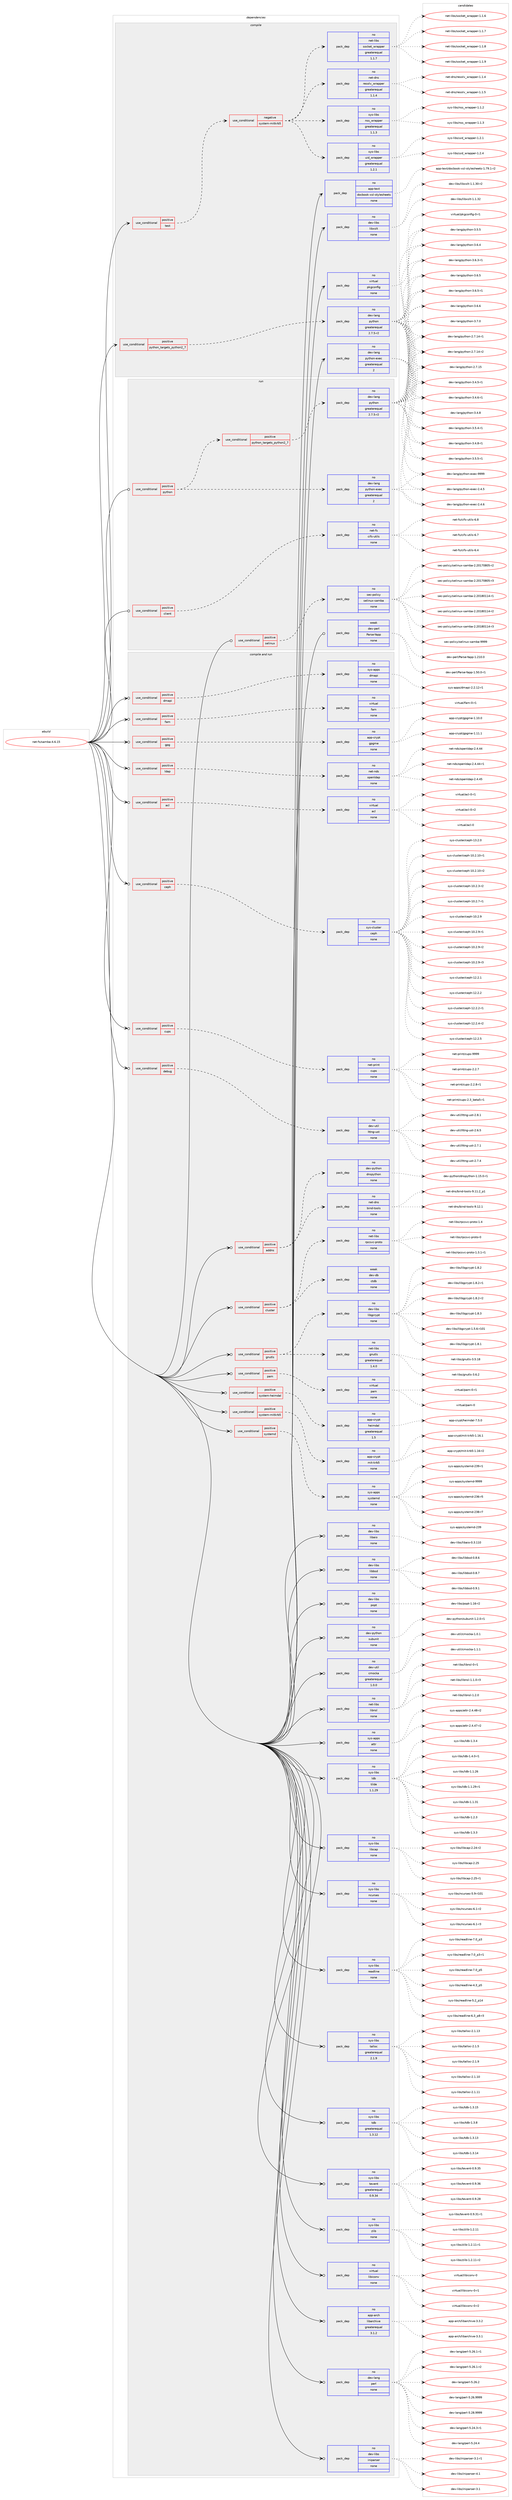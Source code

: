 digraph prolog {

# *************
# Graph options
# *************

newrank=true;
concentrate=true;
compound=true;
graph [rankdir=LR,fontname=Helvetica,fontsize=10,ranksep=1.5];#, ranksep=2.5, nodesep=0.2];
edge  [arrowhead=vee];
node  [fontname=Helvetica,fontsize=10];

# **********
# The ebuild
# **********

subgraph cluster_leftcol {
color=gray;
rank=same;
label=<<i>ebuild</i>>;
id [label="net-fs/samba-4.6.15", color=red, width=4, href="../net-fs/samba-4.6.15.svg"];
}

# ****************
# The dependencies
# ****************

subgraph cluster_midcol {
color=gray;
label=<<i>dependencies</i>>;
subgraph cluster_compile {
fillcolor="#eeeeee";
style=filled;
label=<<i>compile</i>>;
subgraph cond87 {
dependency287 [label=<<TABLE BORDER="0" CELLBORDER="1" CELLSPACING="0" CELLPADDING="4"><TR><TD ROWSPAN="3" CELLPADDING="10">use_conditional</TD></TR><TR><TD>positive</TD></TR><TR><TD>python_targets_python2_7</TD></TR></TABLE>>, shape=none, color=red];
subgraph pack193 {
dependency288 [label=<<TABLE BORDER="0" CELLBORDER="1" CELLSPACING="0" CELLPADDING="4" WIDTH="220"><TR><TD ROWSPAN="6" CELLPADDING="30">pack_dep</TD></TR><TR><TD WIDTH="110">no</TD></TR><TR><TD>dev-lang</TD></TR><TR><TD>python</TD></TR><TR><TD>greaterequal</TD></TR><TR><TD>2.7.5-r2</TD></TR></TABLE>>, shape=none, color=blue];
}
dependency287:e -> dependency288:w [weight=20,style="dashed",arrowhead="vee"];
}
id:e -> dependency287:w [weight=20,style="solid",arrowhead="vee"];
subgraph cond88 {
dependency289 [label=<<TABLE BORDER="0" CELLBORDER="1" CELLSPACING="0" CELLPADDING="4"><TR><TD ROWSPAN="3" CELLPADDING="10">use_conditional</TD></TR><TR><TD>positive</TD></TR><TR><TD>test</TD></TR></TABLE>>, shape=none, color=red];
subgraph cond89 {
dependency290 [label=<<TABLE BORDER="0" CELLBORDER="1" CELLSPACING="0" CELLPADDING="4"><TR><TD ROWSPAN="3" CELLPADDING="10">use_conditional</TD></TR><TR><TD>negative</TD></TR><TR><TD>system-mitkrb5</TD></TR></TABLE>>, shape=none, color=red];
subgraph pack194 {
dependency291 [label=<<TABLE BORDER="0" CELLBORDER="1" CELLSPACING="0" CELLPADDING="4" WIDTH="220"><TR><TD ROWSPAN="6" CELLPADDING="30">pack_dep</TD></TR><TR><TD WIDTH="110">no</TD></TR><TR><TD>sys-libs</TD></TR><TR><TD>nss_wrapper</TD></TR><TR><TD>greaterequal</TD></TR><TR><TD>1.1.3</TD></TR></TABLE>>, shape=none, color=blue];
}
dependency290:e -> dependency291:w [weight=20,style="dashed",arrowhead="vee"];
subgraph pack195 {
dependency292 [label=<<TABLE BORDER="0" CELLBORDER="1" CELLSPACING="0" CELLPADDING="4" WIDTH="220"><TR><TD ROWSPAN="6" CELLPADDING="30">pack_dep</TD></TR><TR><TD WIDTH="110">no</TD></TR><TR><TD>net-dns</TD></TR><TR><TD>resolv_wrapper</TD></TR><TR><TD>greaterequal</TD></TR><TR><TD>1.1.4</TD></TR></TABLE>>, shape=none, color=blue];
}
dependency290:e -> dependency292:w [weight=20,style="dashed",arrowhead="vee"];
subgraph pack196 {
dependency293 [label=<<TABLE BORDER="0" CELLBORDER="1" CELLSPACING="0" CELLPADDING="4" WIDTH="220"><TR><TD ROWSPAN="6" CELLPADDING="30">pack_dep</TD></TR><TR><TD WIDTH="110">no</TD></TR><TR><TD>net-libs</TD></TR><TR><TD>socket_wrapper</TD></TR><TR><TD>greaterequal</TD></TR><TR><TD>1.1.7</TD></TR></TABLE>>, shape=none, color=blue];
}
dependency290:e -> dependency293:w [weight=20,style="dashed",arrowhead="vee"];
subgraph pack197 {
dependency294 [label=<<TABLE BORDER="0" CELLBORDER="1" CELLSPACING="0" CELLPADDING="4" WIDTH="220"><TR><TD ROWSPAN="6" CELLPADDING="30">pack_dep</TD></TR><TR><TD WIDTH="110">no</TD></TR><TR><TD>sys-libs</TD></TR><TR><TD>uid_wrapper</TD></TR><TR><TD>greaterequal</TD></TR><TR><TD>1.2.1</TD></TR></TABLE>>, shape=none, color=blue];
}
dependency290:e -> dependency294:w [weight=20,style="dashed",arrowhead="vee"];
}
dependency289:e -> dependency290:w [weight=20,style="dashed",arrowhead="vee"];
}
id:e -> dependency289:w [weight=20,style="solid",arrowhead="vee"];
subgraph pack198 {
dependency295 [label=<<TABLE BORDER="0" CELLBORDER="1" CELLSPACING="0" CELLPADDING="4" WIDTH="220"><TR><TD ROWSPAN="6" CELLPADDING="30">pack_dep</TD></TR><TR><TD WIDTH="110">no</TD></TR><TR><TD>app-text</TD></TR><TR><TD>docbook-xsl-stylesheets</TD></TR><TR><TD>none</TD></TR><TR><TD></TD></TR></TABLE>>, shape=none, color=blue];
}
id:e -> dependency295:w [weight=20,style="solid",arrowhead="vee"];
subgraph pack199 {
dependency296 [label=<<TABLE BORDER="0" CELLBORDER="1" CELLSPACING="0" CELLPADDING="4" WIDTH="220"><TR><TD ROWSPAN="6" CELLPADDING="30">pack_dep</TD></TR><TR><TD WIDTH="110">no</TD></TR><TR><TD>dev-lang</TD></TR><TR><TD>python-exec</TD></TR><TR><TD>greaterequal</TD></TR><TR><TD>2</TD></TR></TABLE>>, shape=none, color=blue];
}
id:e -> dependency296:w [weight=20,style="solid",arrowhead="vee"];
subgraph pack200 {
dependency297 [label=<<TABLE BORDER="0" CELLBORDER="1" CELLSPACING="0" CELLPADDING="4" WIDTH="220"><TR><TD ROWSPAN="6" CELLPADDING="30">pack_dep</TD></TR><TR><TD WIDTH="110">no</TD></TR><TR><TD>dev-libs</TD></TR><TR><TD>libxslt</TD></TR><TR><TD>none</TD></TR><TR><TD></TD></TR></TABLE>>, shape=none, color=blue];
}
id:e -> dependency297:w [weight=20,style="solid",arrowhead="vee"];
subgraph pack201 {
dependency298 [label=<<TABLE BORDER="0" CELLBORDER="1" CELLSPACING="0" CELLPADDING="4" WIDTH="220"><TR><TD ROWSPAN="6" CELLPADDING="30">pack_dep</TD></TR><TR><TD WIDTH="110">no</TD></TR><TR><TD>virtual</TD></TR><TR><TD>pkgconfig</TD></TR><TR><TD>none</TD></TR><TR><TD></TD></TR></TABLE>>, shape=none, color=blue];
}
id:e -> dependency298:w [weight=20,style="solid",arrowhead="vee"];
}
subgraph cluster_compileandrun {
fillcolor="#eeeeee";
style=filled;
label=<<i>compile and run</i>>;
subgraph cond90 {
dependency299 [label=<<TABLE BORDER="0" CELLBORDER="1" CELLSPACING="0" CELLPADDING="4"><TR><TD ROWSPAN="3" CELLPADDING="10">use_conditional</TD></TR><TR><TD>positive</TD></TR><TR><TD>acl</TD></TR></TABLE>>, shape=none, color=red];
subgraph pack202 {
dependency300 [label=<<TABLE BORDER="0" CELLBORDER="1" CELLSPACING="0" CELLPADDING="4" WIDTH="220"><TR><TD ROWSPAN="6" CELLPADDING="30">pack_dep</TD></TR><TR><TD WIDTH="110">no</TD></TR><TR><TD>virtual</TD></TR><TR><TD>acl</TD></TR><TR><TD>none</TD></TR><TR><TD></TD></TR></TABLE>>, shape=none, color=blue];
}
dependency299:e -> dependency300:w [weight=20,style="dashed",arrowhead="vee"];
}
id:e -> dependency299:w [weight=20,style="solid",arrowhead="odotvee"];
subgraph cond91 {
dependency301 [label=<<TABLE BORDER="0" CELLBORDER="1" CELLSPACING="0" CELLPADDING="4"><TR><TD ROWSPAN="3" CELLPADDING="10">use_conditional</TD></TR><TR><TD>positive</TD></TR><TR><TD>addns</TD></TR></TABLE>>, shape=none, color=red];
subgraph pack203 {
dependency302 [label=<<TABLE BORDER="0" CELLBORDER="1" CELLSPACING="0" CELLPADDING="4" WIDTH="220"><TR><TD ROWSPAN="6" CELLPADDING="30">pack_dep</TD></TR><TR><TD WIDTH="110">no</TD></TR><TR><TD>net-dns</TD></TR><TR><TD>bind-tools</TD></TR><TR><TD>none</TD></TR><TR><TD></TD></TR></TABLE>>, shape=none, color=blue];
}
dependency301:e -> dependency302:w [weight=20,style="dashed",arrowhead="vee"];
subgraph pack204 {
dependency303 [label=<<TABLE BORDER="0" CELLBORDER="1" CELLSPACING="0" CELLPADDING="4" WIDTH="220"><TR><TD ROWSPAN="6" CELLPADDING="30">pack_dep</TD></TR><TR><TD WIDTH="110">no</TD></TR><TR><TD>dev-python</TD></TR><TR><TD>dnspython</TD></TR><TR><TD>none</TD></TR><TR><TD></TD></TR></TABLE>>, shape=none, color=blue];
}
dependency301:e -> dependency303:w [weight=20,style="dashed",arrowhead="vee"];
}
id:e -> dependency301:w [weight=20,style="solid",arrowhead="odotvee"];
subgraph cond92 {
dependency304 [label=<<TABLE BORDER="0" CELLBORDER="1" CELLSPACING="0" CELLPADDING="4"><TR><TD ROWSPAN="3" CELLPADDING="10">use_conditional</TD></TR><TR><TD>positive</TD></TR><TR><TD>ceph</TD></TR></TABLE>>, shape=none, color=red];
subgraph pack205 {
dependency305 [label=<<TABLE BORDER="0" CELLBORDER="1" CELLSPACING="0" CELLPADDING="4" WIDTH="220"><TR><TD ROWSPAN="6" CELLPADDING="30">pack_dep</TD></TR><TR><TD WIDTH="110">no</TD></TR><TR><TD>sys-cluster</TD></TR><TR><TD>ceph</TD></TR><TR><TD>none</TD></TR><TR><TD></TD></TR></TABLE>>, shape=none, color=blue];
}
dependency304:e -> dependency305:w [weight=20,style="dashed",arrowhead="vee"];
}
id:e -> dependency304:w [weight=20,style="solid",arrowhead="odotvee"];
subgraph cond93 {
dependency306 [label=<<TABLE BORDER="0" CELLBORDER="1" CELLSPACING="0" CELLPADDING="4"><TR><TD ROWSPAN="3" CELLPADDING="10">use_conditional</TD></TR><TR><TD>positive</TD></TR><TR><TD>cluster</TD></TR></TABLE>>, shape=none, color=red];
subgraph pack206 {
dependency307 [label=<<TABLE BORDER="0" CELLBORDER="1" CELLSPACING="0" CELLPADDING="4" WIDTH="220"><TR><TD ROWSPAN="6" CELLPADDING="30">pack_dep</TD></TR><TR><TD WIDTH="110">no</TD></TR><TR><TD>net-libs</TD></TR><TR><TD>rpcsvc-proto</TD></TR><TR><TD>none</TD></TR><TR><TD></TD></TR></TABLE>>, shape=none, color=blue];
}
dependency306:e -> dependency307:w [weight=20,style="dashed",arrowhead="vee"];
subgraph pack207 {
dependency308 [label=<<TABLE BORDER="0" CELLBORDER="1" CELLSPACING="0" CELLPADDING="4" WIDTH="220"><TR><TD ROWSPAN="6" CELLPADDING="30">pack_dep</TD></TR><TR><TD WIDTH="110">weak</TD></TR><TR><TD>dev-db</TD></TR><TR><TD>ctdb</TD></TR><TR><TD>none</TD></TR><TR><TD></TD></TR></TABLE>>, shape=none, color=blue];
}
dependency306:e -> dependency308:w [weight=20,style="dashed",arrowhead="vee"];
}
id:e -> dependency306:w [weight=20,style="solid",arrowhead="odotvee"];
subgraph cond94 {
dependency309 [label=<<TABLE BORDER="0" CELLBORDER="1" CELLSPACING="0" CELLPADDING="4"><TR><TD ROWSPAN="3" CELLPADDING="10">use_conditional</TD></TR><TR><TD>positive</TD></TR><TR><TD>cups</TD></TR></TABLE>>, shape=none, color=red];
subgraph pack208 {
dependency310 [label=<<TABLE BORDER="0" CELLBORDER="1" CELLSPACING="0" CELLPADDING="4" WIDTH="220"><TR><TD ROWSPAN="6" CELLPADDING="30">pack_dep</TD></TR><TR><TD WIDTH="110">no</TD></TR><TR><TD>net-print</TD></TR><TR><TD>cups</TD></TR><TR><TD>none</TD></TR><TR><TD></TD></TR></TABLE>>, shape=none, color=blue];
}
dependency309:e -> dependency310:w [weight=20,style="dashed",arrowhead="vee"];
}
id:e -> dependency309:w [weight=20,style="solid",arrowhead="odotvee"];
subgraph cond95 {
dependency311 [label=<<TABLE BORDER="0" CELLBORDER="1" CELLSPACING="0" CELLPADDING="4"><TR><TD ROWSPAN="3" CELLPADDING="10">use_conditional</TD></TR><TR><TD>positive</TD></TR><TR><TD>debug</TD></TR></TABLE>>, shape=none, color=red];
subgraph pack209 {
dependency312 [label=<<TABLE BORDER="0" CELLBORDER="1" CELLSPACING="0" CELLPADDING="4" WIDTH="220"><TR><TD ROWSPAN="6" CELLPADDING="30">pack_dep</TD></TR><TR><TD WIDTH="110">no</TD></TR><TR><TD>dev-util</TD></TR><TR><TD>lttng-ust</TD></TR><TR><TD>none</TD></TR><TR><TD></TD></TR></TABLE>>, shape=none, color=blue];
}
dependency311:e -> dependency312:w [weight=20,style="dashed",arrowhead="vee"];
}
id:e -> dependency311:w [weight=20,style="solid",arrowhead="odotvee"];
subgraph cond96 {
dependency313 [label=<<TABLE BORDER="0" CELLBORDER="1" CELLSPACING="0" CELLPADDING="4"><TR><TD ROWSPAN="3" CELLPADDING="10">use_conditional</TD></TR><TR><TD>positive</TD></TR><TR><TD>dmapi</TD></TR></TABLE>>, shape=none, color=red];
subgraph pack210 {
dependency314 [label=<<TABLE BORDER="0" CELLBORDER="1" CELLSPACING="0" CELLPADDING="4" WIDTH="220"><TR><TD ROWSPAN="6" CELLPADDING="30">pack_dep</TD></TR><TR><TD WIDTH="110">no</TD></TR><TR><TD>sys-apps</TD></TR><TR><TD>dmapi</TD></TR><TR><TD>none</TD></TR><TR><TD></TD></TR></TABLE>>, shape=none, color=blue];
}
dependency313:e -> dependency314:w [weight=20,style="dashed",arrowhead="vee"];
}
id:e -> dependency313:w [weight=20,style="solid",arrowhead="odotvee"];
subgraph cond97 {
dependency315 [label=<<TABLE BORDER="0" CELLBORDER="1" CELLSPACING="0" CELLPADDING="4"><TR><TD ROWSPAN="3" CELLPADDING="10">use_conditional</TD></TR><TR><TD>positive</TD></TR><TR><TD>fam</TD></TR></TABLE>>, shape=none, color=red];
subgraph pack211 {
dependency316 [label=<<TABLE BORDER="0" CELLBORDER="1" CELLSPACING="0" CELLPADDING="4" WIDTH="220"><TR><TD ROWSPAN="6" CELLPADDING="30">pack_dep</TD></TR><TR><TD WIDTH="110">no</TD></TR><TR><TD>virtual</TD></TR><TR><TD>fam</TD></TR><TR><TD>none</TD></TR><TR><TD></TD></TR></TABLE>>, shape=none, color=blue];
}
dependency315:e -> dependency316:w [weight=20,style="dashed",arrowhead="vee"];
}
id:e -> dependency315:w [weight=20,style="solid",arrowhead="odotvee"];
subgraph cond98 {
dependency317 [label=<<TABLE BORDER="0" CELLBORDER="1" CELLSPACING="0" CELLPADDING="4"><TR><TD ROWSPAN="3" CELLPADDING="10">use_conditional</TD></TR><TR><TD>positive</TD></TR><TR><TD>gnutls</TD></TR></TABLE>>, shape=none, color=red];
subgraph pack212 {
dependency318 [label=<<TABLE BORDER="0" CELLBORDER="1" CELLSPACING="0" CELLPADDING="4" WIDTH="220"><TR><TD ROWSPAN="6" CELLPADDING="30">pack_dep</TD></TR><TR><TD WIDTH="110">no</TD></TR><TR><TD>dev-libs</TD></TR><TR><TD>libgcrypt</TD></TR><TR><TD>none</TD></TR><TR><TD></TD></TR></TABLE>>, shape=none, color=blue];
}
dependency317:e -> dependency318:w [weight=20,style="dashed",arrowhead="vee"];
subgraph pack213 {
dependency319 [label=<<TABLE BORDER="0" CELLBORDER="1" CELLSPACING="0" CELLPADDING="4" WIDTH="220"><TR><TD ROWSPAN="6" CELLPADDING="30">pack_dep</TD></TR><TR><TD WIDTH="110">no</TD></TR><TR><TD>net-libs</TD></TR><TR><TD>gnutls</TD></TR><TR><TD>greaterequal</TD></TR><TR><TD>1.4.0</TD></TR></TABLE>>, shape=none, color=blue];
}
dependency317:e -> dependency319:w [weight=20,style="dashed",arrowhead="vee"];
}
id:e -> dependency317:w [weight=20,style="solid",arrowhead="odotvee"];
subgraph cond99 {
dependency320 [label=<<TABLE BORDER="0" CELLBORDER="1" CELLSPACING="0" CELLPADDING="4"><TR><TD ROWSPAN="3" CELLPADDING="10">use_conditional</TD></TR><TR><TD>positive</TD></TR><TR><TD>gpg</TD></TR></TABLE>>, shape=none, color=red];
subgraph pack214 {
dependency321 [label=<<TABLE BORDER="0" CELLBORDER="1" CELLSPACING="0" CELLPADDING="4" WIDTH="220"><TR><TD ROWSPAN="6" CELLPADDING="30">pack_dep</TD></TR><TR><TD WIDTH="110">no</TD></TR><TR><TD>app-crypt</TD></TR><TR><TD>gpgme</TD></TR><TR><TD>none</TD></TR><TR><TD></TD></TR></TABLE>>, shape=none, color=blue];
}
dependency320:e -> dependency321:w [weight=20,style="dashed",arrowhead="vee"];
}
id:e -> dependency320:w [weight=20,style="solid",arrowhead="odotvee"];
subgraph cond100 {
dependency322 [label=<<TABLE BORDER="0" CELLBORDER="1" CELLSPACING="0" CELLPADDING="4"><TR><TD ROWSPAN="3" CELLPADDING="10">use_conditional</TD></TR><TR><TD>positive</TD></TR><TR><TD>ldap</TD></TR></TABLE>>, shape=none, color=red];
subgraph pack215 {
dependency323 [label=<<TABLE BORDER="0" CELLBORDER="1" CELLSPACING="0" CELLPADDING="4" WIDTH="220"><TR><TD ROWSPAN="6" CELLPADDING="30">pack_dep</TD></TR><TR><TD WIDTH="110">no</TD></TR><TR><TD>net-nds</TD></TR><TR><TD>openldap</TD></TR><TR><TD>none</TD></TR><TR><TD></TD></TR></TABLE>>, shape=none, color=blue];
}
dependency322:e -> dependency323:w [weight=20,style="dashed",arrowhead="vee"];
}
id:e -> dependency322:w [weight=20,style="solid",arrowhead="odotvee"];
subgraph cond101 {
dependency324 [label=<<TABLE BORDER="0" CELLBORDER="1" CELLSPACING="0" CELLPADDING="4"><TR><TD ROWSPAN="3" CELLPADDING="10">use_conditional</TD></TR><TR><TD>positive</TD></TR><TR><TD>pam</TD></TR></TABLE>>, shape=none, color=red];
subgraph pack216 {
dependency325 [label=<<TABLE BORDER="0" CELLBORDER="1" CELLSPACING="0" CELLPADDING="4" WIDTH="220"><TR><TD ROWSPAN="6" CELLPADDING="30">pack_dep</TD></TR><TR><TD WIDTH="110">no</TD></TR><TR><TD>virtual</TD></TR><TR><TD>pam</TD></TR><TR><TD>none</TD></TR><TR><TD></TD></TR></TABLE>>, shape=none, color=blue];
}
dependency324:e -> dependency325:w [weight=20,style="dashed",arrowhead="vee"];
}
id:e -> dependency324:w [weight=20,style="solid",arrowhead="odotvee"];
subgraph cond102 {
dependency326 [label=<<TABLE BORDER="0" CELLBORDER="1" CELLSPACING="0" CELLPADDING="4"><TR><TD ROWSPAN="3" CELLPADDING="10">use_conditional</TD></TR><TR><TD>positive</TD></TR><TR><TD>system-heimdal</TD></TR></TABLE>>, shape=none, color=red];
subgraph pack217 {
dependency327 [label=<<TABLE BORDER="0" CELLBORDER="1" CELLSPACING="0" CELLPADDING="4" WIDTH="220"><TR><TD ROWSPAN="6" CELLPADDING="30">pack_dep</TD></TR><TR><TD WIDTH="110">no</TD></TR><TR><TD>app-crypt</TD></TR><TR><TD>heimdal</TD></TR><TR><TD>greaterequal</TD></TR><TR><TD>1.5</TD></TR></TABLE>>, shape=none, color=blue];
}
dependency326:e -> dependency327:w [weight=20,style="dashed",arrowhead="vee"];
}
id:e -> dependency326:w [weight=20,style="solid",arrowhead="odotvee"];
subgraph cond103 {
dependency328 [label=<<TABLE BORDER="0" CELLBORDER="1" CELLSPACING="0" CELLPADDING="4"><TR><TD ROWSPAN="3" CELLPADDING="10">use_conditional</TD></TR><TR><TD>positive</TD></TR><TR><TD>system-mitkrb5</TD></TR></TABLE>>, shape=none, color=red];
subgraph pack218 {
dependency329 [label=<<TABLE BORDER="0" CELLBORDER="1" CELLSPACING="0" CELLPADDING="4" WIDTH="220"><TR><TD ROWSPAN="6" CELLPADDING="30">pack_dep</TD></TR><TR><TD WIDTH="110">no</TD></TR><TR><TD>app-crypt</TD></TR><TR><TD>mit-krb5</TD></TR><TR><TD>none</TD></TR><TR><TD></TD></TR></TABLE>>, shape=none, color=blue];
}
dependency328:e -> dependency329:w [weight=20,style="dashed",arrowhead="vee"];
}
id:e -> dependency328:w [weight=20,style="solid",arrowhead="odotvee"];
subgraph cond104 {
dependency330 [label=<<TABLE BORDER="0" CELLBORDER="1" CELLSPACING="0" CELLPADDING="4"><TR><TD ROWSPAN="3" CELLPADDING="10">use_conditional</TD></TR><TR><TD>positive</TD></TR><TR><TD>systemd</TD></TR></TABLE>>, shape=none, color=red];
subgraph pack219 {
dependency331 [label=<<TABLE BORDER="0" CELLBORDER="1" CELLSPACING="0" CELLPADDING="4" WIDTH="220"><TR><TD ROWSPAN="6" CELLPADDING="30">pack_dep</TD></TR><TR><TD WIDTH="110">no</TD></TR><TR><TD>sys-apps</TD></TR><TR><TD>systemd</TD></TR><TR><TD>none</TD></TR><TR><TD></TD></TR></TABLE>>, shape=none, color=blue];
}
dependency330:e -> dependency331:w [weight=20,style="dashed",arrowhead="vee"];
}
id:e -> dependency330:w [weight=20,style="solid",arrowhead="odotvee"];
subgraph pack220 {
dependency332 [label=<<TABLE BORDER="0" CELLBORDER="1" CELLSPACING="0" CELLPADDING="4" WIDTH="220"><TR><TD ROWSPAN="6" CELLPADDING="30">pack_dep</TD></TR><TR><TD WIDTH="110">no</TD></TR><TR><TD>app-arch</TD></TR><TR><TD>libarchive</TD></TR><TR><TD>greaterequal</TD></TR><TR><TD>3.1.2</TD></TR></TABLE>>, shape=none, color=blue];
}
id:e -> dependency332:w [weight=20,style="solid",arrowhead="odotvee"];
subgraph pack221 {
dependency333 [label=<<TABLE BORDER="0" CELLBORDER="1" CELLSPACING="0" CELLPADDING="4" WIDTH="220"><TR><TD ROWSPAN="6" CELLPADDING="30">pack_dep</TD></TR><TR><TD WIDTH="110">no</TD></TR><TR><TD>dev-lang</TD></TR><TR><TD>perl</TD></TR><TR><TD>none</TD></TR><TR><TD></TD></TR></TABLE>>, shape=none, color=blue];
}
id:e -> dependency333:w [weight=20,style="solid",arrowhead="odotvee"];
subgraph pack222 {
dependency334 [label=<<TABLE BORDER="0" CELLBORDER="1" CELLSPACING="0" CELLPADDING="4" WIDTH="220"><TR><TD ROWSPAN="6" CELLPADDING="30">pack_dep</TD></TR><TR><TD WIDTH="110">no</TD></TR><TR><TD>dev-libs</TD></TR><TR><TD>iniparser</TD></TR><TR><TD>none</TD></TR><TR><TD></TD></TR></TABLE>>, shape=none, color=blue];
}
id:e -> dependency334:w [weight=20,style="solid",arrowhead="odotvee"];
subgraph pack223 {
dependency335 [label=<<TABLE BORDER="0" CELLBORDER="1" CELLSPACING="0" CELLPADDING="4" WIDTH="220"><TR><TD ROWSPAN="6" CELLPADDING="30">pack_dep</TD></TR><TR><TD WIDTH="110">no</TD></TR><TR><TD>dev-libs</TD></TR><TR><TD>libaio</TD></TR><TR><TD>none</TD></TR><TR><TD></TD></TR></TABLE>>, shape=none, color=blue];
}
id:e -> dependency335:w [weight=20,style="solid",arrowhead="odotvee"];
subgraph pack224 {
dependency336 [label=<<TABLE BORDER="0" CELLBORDER="1" CELLSPACING="0" CELLPADDING="4" WIDTH="220"><TR><TD ROWSPAN="6" CELLPADDING="30">pack_dep</TD></TR><TR><TD WIDTH="110">no</TD></TR><TR><TD>dev-libs</TD></TR><TR><TD>libbsd</TD></TR><TR><TD>none</TD></TR><TR><TD></TD></TR></TABLE>>, shape=none, color=blue];
}
id:e -> dependency336:w [weight=20,style="solid",arrowhead="odotvee"];
subgraph pack225 {
dependency337 [label=<<TABLE BORDER="0" CELLBORDER="1" CELLSPACING="0" CELLPADDING="4" WIDTH="220"><TR><TD ROWSPAN="6" CELLPADDING="30">pack_dep</TD></TR><TR><TD WIDTH="110">no</TD></TR><TR><TD>dev-libs</TD></TR><TR><TD>popt</TD></TR><TR><TD>none</TD></TR><TR><TD></TD></TR></TABLE>>, shape=none, color=blue];
}
id:e -> dependency337:w [weight=20,style="solid",arrowhead="odotvee"];
subgraph pack226 {
dependency338 [label=<<TABLE BORDER="0" CELLBORDER="1" CELLSPACING="0" CELLPADDING="4" WIDTH="220"><TR><TD ROWSPAN="6" CELLPADDING="30">pack_dep</TD></TR><TR><TD WIDTH="110">no</TD></TR><TR><TD>dev-python</TD></TR><TR><TD>subunit</TD></TR><TR><TD>none</TD></TR><TR><TD></TD></TR></TABLE>>, shape=none, color=blue];
}
id:e -> dependency338:w [weight=20,style="solid",arrowhead="odotvee"];
subgraph pack227 {
dependency339 [label=<<TABLE BORDER="0" CELLBORDER="1" CELLSPACING="0" CELLPADDING="4" WIDTH="220"><TR><TD ROWSPAN="6" CELLPADDING="30">pack_dep</TD></TR><TR><TD WIDTH="110">no</TD></TR><TR><TD>dev-util</TD></TR><TR><TD>cmocka</TD></TR><TR><TD>greaterequal</TD></TR><TR><TD>1.0.0</TD></TR></TABLE>>, shape=none, color=blue];
}
id:e -> dependency339:w [weight=20,style="solid",arrowhead="odotvee"];
subgraph pack228 {
dependency340 [label=<<TABLE BORDER="0" CELLBORDER="1" CELLSPACING="0" CELLPADDING="4" WIDTH="220"><TR><TD ROWSPAN="6" CELLPADDING="30">pack_dep</TD></TR><TR><TD WIDTH="110">no</TD></TR><TR><TD>net-libs</TD></TR><TR><TD>libnsl</TD></TR><TR><TD>none</TD></TR><TR><TD></TD></TR></TABLE>>, shape=none, color=blue];
}
id:e -> dependency340:w [weight=20,style="solid",arrowhead="odotvee"];
subgraph pack229 {
dependency341 [label=<<TABLE BORDER="0" CELLBORDER="1" CELLSPACING="0" CELLPADDING="4" WIDTH="220"><TR><TD ROWSPAN="6" CELLPADDING="30">pack_dep</TD></TR><TR><TD WIDTH="110">no</TD></TR><TR><TD>sys-apps</TD></TR><TR><TD>attr</TD></TR><TR><TD>none</TD></TR><TR><TD></TD></TR></TABLE>>, shape=none, color=blue];
}
id:e -> dependency341:w [weight=20,style="solid",arrowhead="odotvee"];
subgraph pack230 {
dependency342 [label=<<TABLE BORDER="0" CELLBORDER="1" CELLSPACING="0" CELLPADDING="4" WIDTH="220"><TR><TD ROWSPAN="6" CELLPADDING="30">pack_dep</TD></TR><TR><TD WIDTH="110">no</TD></TR><TR><TD>sys-libs</TD></TR><TR><TD>ldb</TD></TR><TR><TD>tilde</TD></TR><TR><TD>1.1.29</TD></TR></TABLE>>, shape=none, color=blue];
}
id:e -> dependency342:w [weight=20,style="solid",arrowhead="odotvee"];
subgraph pack231 {
dependency343 [label=<<TABLE BORDER="0" CELLBORDER="1" CELLSPACING="0" CELLPADDING="4" WIDTH="220"><TR><TD ROWSPAN="6" CELLPADDING="30">pack_dep</TD></TR><TR><TD WIDTH="110">no</TD></TR><TR><TD>sys-libs</TD></TR><TR><TD>libcap</TD></TR><TR><TD>none</TD></TR><TR><TD></TD></TR></TABLE>>, shape=none, color=blue];
}
id:e -> dependency343:w [weight=20,style="solid",arrowhead="odotvee"];
subgraph pack232 {
dependency344 [label=<<TABLE BORDER="0" CELLBORDER="1" CELLSPACING="0" CELLPADDING="4" WIDTH="220"><TR><TD ROWSPAN="6" CELLPADDING="30">pack_dep</TD></TR><TR><TD WIDTH="110">no</TD></TR><TR><TD>sys-libs</TD></TR><TR><TD>ncurses</TD></TR><TR><TD>none</TD></TR><TR><TD></TD></TR></TABLE>>, shape=none, color=blue];
}
id:e -> dependency344:w [weight=20,style="solid",arrowhead="odotvee"];
subgraph pack233 {
dependency345 [label=<<TABLE BORDER="0" CELLBORDER="1" CELLSPACING="0" CELLPADDING="4" WIDTH="220"><TR><TD ROWSPAN="6" CELLPADDING="30">pack_dep</TD></TR><TR><TD WIDTH="110">no</TD></TR><TR><TD>sys-libs</TD></TR><TR><TD>readline</TD></TR><TR><TD>none</TD></TR><TR><TD></TD></TR></TABLE>>, shape=none, color=blue];
}
id:e -> dependency345:w [weight=20,style="solid",arrowhead="odotvee"];
subgraph pack234 {
dependency346 [label=<<TABLE BORDER="0" CELLBORDER="1" CELLSPACING="0" CELLPADDING="4" WIDTH="220"><TR><TD ROWSPAN="6" CELLPADDING="30">pack_dep</TD></TR><TR><TD WIDTH="110">no</TD></TR><TR><TD>sys-libs</TD></TR><TR><TD>talloc</TD></TR><TR><TD>greaterequal</TD></TR><TR><TD>2.1.9</TD></TR></TABLE>>, shape=none, color=blue];
}
id:e -> dependency346:w [weight=20,style="solid",arrowhead="odotvee"];
subgraph pack235 {
dependency347 [label=<<TABLE BORDER="0" CELLBORDER="1" CELLSPACING="0" CELLPADDING="4" WIDTH="220"><TR><TD ROWSPAN="6" CELLPADDING="30">pack_dep</TD></TR><TR><TD WIDTH="110">no</TD></TR><TR><TD>sys-libs</TD></TR><TR><TD>tdb</TD></TR><TR><TD>greaterequal</TD></TR><TR><TD>1.3.12</TD></TR></TABLE>>, shape=none, color=blue];
}
id:e -> dependency347:w [weight=20,style="solid",arrowhead="odotvee"];
subgraph pack236 {
dependency348 [label=<<TABLE BORDER="0" CELLBORDER="1" CELLSPACING="0" CELLPADDING="4" WIDTH="220"><TR><TD ROWSPAN="6" CELLPADDING="30">pack_dep</TD></TR><TR><TD WIDTH="110">no</TD></TR><TR><TD>sys-libs</TD></TR><TR><TD>tevent</TD></TR><TR><TD>greaterequal</TD></TR><TR><TD>0.9.34</TD></TR></TABLE>>, shape=none, color=blue];
}
id:e -> dependency348:w [weight=20,style="solid",arrowhead="odotvee"];
subgraph pack237 {
dependency349 [label=<<TABLE BORDER="0" CELLBORDER="1" CELLSPACING="0" CELLPADDING="4" WIDTH="220"><TR><TD ROWSPAN="6" CELLPADDING="30">pack_dep</TD></TR><TR><TD WIDTH="110">no</TD></TR><TR><TD>sys-libs</TD></TR><TR><TD>zlib</TD></TR><TR><TD>none</TD></TR><TR><TD></TD></TR></TABLE>>, shape=none, color=blue];
}
id:e -> dependency349:w [weight=20,style="solid",arrowhead="odotvee"];
subgraph pack238 {
dependency350 [label=<<TABLE BORDER="0" CELLBORDER="1" CELLSPACING="0" CELLPADDING="4" WIDTH="220"><TR><TD ROWSPAN="6" CELLPADDING="30">pack_dep</TD></TR><TR><TD WIDTH="110">no</TD></TR><TR><TD>virtual</TD></TR><TR><TD>libiconv</TD></TR><TR><TD>none</TD></TR><TR><TD></TD></TR></TABLE>>, shape=none, color=blue];
}
id:e -> dependency350:w [weight=20,style="solid",arrowhead="odotvee"];
}
subgraph cluster_run {
fillcolor="#eeeeee";
style=filled;
label=<<i>run</i>>;
subgraph cond105 {
dependency351 [label=<<TABLE BORDER="0" CELLBORDER="1" CELLSPACING="0" CELLPADDING="4"><TR><TD ROWSPAN="3" CELLPADDING="10">use_conditional</TD></TR><TR><TD>positive</TD></TR><TR><TD>client</TD></TR></TABLE>>, shape=none, color=red];
subgraph pack239 {
dependency352 [label=<<TABLE BORDER="0" CELLBORDER="1" CELLSPACING="0" CELLPADDING="4" WIDTH="220"><TR><TD ROWSPAN="6" CELLPADDING="30">pack_dep</TD></TR><TR><TD WIDTH="110">no</TD></TR><TR><TD>net-fs</TD></TR><TR><TD>cifs-utils</TD></TR><TR><TD>none</TD></TR><TR><TD></TD></TR></TABLE>>, shape=none, color=blue];
}
dependency351:e -> dependency352:w [weight=20,style="dashed",arrowhead="vee"];
}
id:e -> dependency351:w [weight=20,style="solid",arrowhead="odot"];
subgraph cond106 {
dependency353 [label=<<TABLE BORDER="0" CELLBORDER="1" CELLSPACING="0" CELLPADDING="4"><TR><TD ROWSPAN="3" CELLPADDING="10">use_conditional</TD></TR><TR><TD>positive</TD></TR><TR><TD>python</TD></TR></TABLE>>, shape=none, color=red];
subgraph cond107 {
dependency354 [label=<<TABLE BORDER="0" CELLBORDER="1" CELLSPACING="0" CELLPADDING="4"><TR><TD ROWSPAN="3" CELLPADDING="10">use_conditional</TD></TR><TR><TD>positive</TD></TR><TR><TD>python_targets_python2_7</TD></TR></TABLE>>, shape=none, color=red];
subgraph pack240 {
dependency355 [label=<<TABLE BORDER="0" CELLBORDER="1" CELLSPACING="0" CELLPADDING="4" WIDTH="220"><TR><TD ROWSPAN="6" CELLPADDING="30">pack_dep</TD></TR><TR><TD WIDTH="110">no</TD></TR><TR><TD>dev-lang</TD></TR><TR><TD>python</TD></TR><TR><TD>greaterequal</TD></TR><TR><TD>2.7.5-r2</TD></TR></TABLE>>, shape=none, color=blue];
}
dependency354:e -> dependency355:w [weight=20,style="dashed",arrowhead="vee"];
}
dependency353:e -> dependency354:w [weight=20,style="dashed",arrowhead="vee"];
subgraph pack241 {
dependency356 [label=<<TABLE BORDER="0" CELLBORDER="1" CELLSPACING="0" CELLPADDING="4" WIDTH="220"><TR><TD ROWSPAN="6" CELLPADDING="30">pack_dep</TD></TR><TR><TD WIDTH="110">no</TD></TR><TR><TD>dev-lang</TD></TR><TR><TD>python-exec</TD></TR><TR><TD>greaterequal</TD></TR><TR><TD>2</TD></TR></TABLE>>, shape=none, color=blue];
}
dependency353:e -> dependency356:w [weight=20,style="dashed",arrowhead="vee"];
}
id:e -> dependency353:w [weight=20,style="solid",arrowhead="odot"];
subgraph cond108 {
dependency357 [label=<<TABLE BORDER="0" CELLBORDER="1" CELLSPACING="0" CELLPADDING="4"><TR><TD ROWSPAN="3" CELLPADDING="10">use_conditional</TD></TR><TR><TD>positive</TD></TR><TR><TD>selinux</TD></TR></TABLE>>, shape=none, color=red];
subgraph pack242 {
dependency358 [label=<<TABLE BORDER="0" CELLBORDER="1" CELLSPACING="0" CELLPADDING="4" WIDTH="220"><TR><TD ROWSPAN="6" CELLPADDING="30">pack_dep</TD></TR><TR><TD WIDTH="110">no</TD></TR><TR><TD>sec-policy</TD></TR><TR><TD>selinux-samba</TD></TR><TR><TD>none</TD></TR><TR><TD></TD></TR></TABLE>>, shape=none, color=blue];
}
dependency357:e -> dependency358:w [weight=20,style="dashed",arrowhead="vee"];
}
id:e -> dependency357:w [weight=20,style="solid",arrowhead="odot"];
subgraph pack243 {
dependency359 [label=<<TABLE BORDER="0" CELLBORDER="1" CELLSPACING="0" CELLPADDING="4" WIDTH="220"><TR><TD ROWSPAN="6" CELLPADDING="30">pack_dep</TD></TR><TR><TD WIDTH="110">weak</TD></TR><TR><TD>dev-perl</TD></TR><TR><TD>Parse-Yapp</TD></TR><TR><TD>none</TD></TR><TR><TD></TD></TR></TABLE>>, shape=none, color=blue];
}
id:e -> dependency359:w [weight=20,style="solid",arrowhead="odot"];
}
}

# **************
# The candidates
# **************

subgraph cluster_choices {
rank=same;
color=gray;
label=<<i>candidates</i>>;

subgraph choice193 {
color=black;
nodesep=1;
choice100101118451089711010347112121116104111110455046554649524511449 [label="dev-lang/python-2.7.14-r1", color=red, width=4,href="../dev-lang/python-2.7.14-r1.svg"];
choice100101118451089711010347112121116104111110455046554649524511450 [label="dev-lang/python-2.7.14-r2", color=red, width=4,href="../dev-lang/python-2.7.14-r2.svg"];
choice10010111845108971101034711212111610411111045504655464953 [label="dev-lang/python-2.7.15", color=red, width=4,href="../dev-lang/python-2.7.15.svg"];
choice1001011184510897110103471121211161041111104551465246534511449 [label="dev-lang/python-3.4.5-r1", color=red, width=4,href="../dev-lang/python-3.4.5-r1.svg"];
choice1001011184510897110103471121211161041111104551465246544511449 [label="dev-lang/python-3.4.6-r1", color=red, width=4,href="../dev-lang/python-3.4.6-r1.svg"];
choice100101118451089711010347112121116104111110455146524656 [label="dev-lang/python-3.4.8", color=red, width=4,href="../dev-lang/python-3.4.8.svg"];
choice1001011184510897110103471121211161041111104551465246564511449 [label="dev-lang/python-3.4.8-r1", color=red, width=4,href="../dev-lang/python-3.4.8-r1.svg"];
choice1001011184510897110103471121211161041111104551465346524511449 [label="dev-lang/python-3.5.4-r1", color=red, width=4,href="../dev-lang/python-3.5.4-r1.svg"];
choice100101118451089711010347112121116104111110455146534653 [label="dev-lang/python-3.5.5", color=red, width=4,href="../dev-lang/python-3.5.5.svg"];
choice1001011184510897110103471121211161041111104551465346534511449 [label="dev-lang/python-3.5.5-r1", color=red, width=4,href="../dev-lang/python-3.5.5-r1.svg"];
choice1001011184510897110103471121211161041111104551465446514511449 [label="dev-lang/python-3.6.3-r1", color=red, width=4,href="../dev-lang/python-3.6.3-r1.svg"];
choice100101118451089711010347112121116104111110455146544652 [label="dev-lang/python-3.6.4", color=red, width=4,href="../dev-lang/python-3.6.4.svg"];
choice100101118451089711010347112121116104111110455146544653 [label="dev-lang/python-3.6.5", color=red, width=4,href="../dev-lang/python-3.6.5.svg"];
choice1001011184510897110103471121211161041111104551465446534511449 [label="dev-lang/python-3.6.5-r1", color=red, width=4,href="../dev-lang/python-3.6.5-r1.svg"];
choice100101118451089711010347112121116104111110455146544654 [label="dev-lang/python-3.6.6", color=red, width=4,href="../dev-lang/python-3.6.6.svg"];
choice100101118451089711010347112121116104111110455146554648 [label="dev-lang/python-3.7.0", color=red, width=4,href="../dev-lang/python-3.7.0.svg"];
dependency288:e -> choice100101118451089711010347112121116104111110455046554649524511449:w [style=dotted,weight="100"];
dependency288:e -> choice100101118451089711010347112121116104111110455046554649524511450:w [style=dotted,weight="100"];
dependency288:e -> choice10010111845108971101034711212111610411111045504655464953:w [style=dotted,weight="100"];
dependency288:e -> choice1001011184510897110103471121211161041111104551465246534511449:w [style=dotted,weight="100"];
dependency288:e -> choice1001011184510897110103471121211161041111104551465246544511449:w [style=dotted,weight="100"];
dependency288:e -> choice100101118451089711010347112121116104111110455146524656:w [style=dotted,weight="100"];
dependency288:e -> choice1001011184510897110103471121211161041111104551465246564511449:w [style=dotted,weight="100"];
dependency288:e -> choice1001011184510897110103471121211161041111104551465346524511449:w [style=dotted,weight="100"];
dependency288:e -> choice100101118451089711010347112121116104111110455146534653:w [style=dotted,weight="100"];
dependency288:e -> choice1001011184510897110103471121211161041111104551465346534511449:w [style=dotted,weight="100"];
dependency288:e -> choice1001011184510897110103471121211161041111104551465446514511449:w [style=dotted,weight="100"];
dependency288:e -> choice100101118451089711010347112121116104111110455146544652:w [style=dotted,weight="100"];
dependency288:e -> choice100101118451089711010347112121116104111110455146544653:w [style=dotted,weight="100"];
dependency288:e -> choice1001011184510897110103471121211161041111104551465446534511449:w [style=dotted,weight="100"];
dependency288:e -> choice100101118451089711010347112121116104111110455146544654:w [style=dotted,weight="100"];
dependency288:e -> choice100101118451089711010347112121116104111110455146554648:w [style=dotted,weight="100"];
}
subgraph choice194 {
color=black;
nodesep=1;
choice1151211154510810598115471101151159511911497112112101114454946494650 [label="sys-libs/nss_wrapper-1.1.2", color=red, width=4,href="../sys-libs/nss_wrapper-1.1.2.svg"];
choice1151211154510810598115471101151159511911497112112101114454946494651 [label="sys-libs/nss_wrapper-1.1.3", color=red, width=4,href="../sys-libs/nss_wrapper-1.1.3.svg"];
dependency291:e -> choice1151211154510810598115471101151159511911497112112101114454946494650:w [style=dotted,weight="100"];
dependency291:e -> choice1151211154510810598115471101151159511911497112112101114454946494651:w [style=dotted,weight="100"];
}
subgraph choice195 {
color=black;
nodesep=1;
choice11010111645100110115471141011151111081189511911497112112101114454946494652 [label="net-dns/resolv_wrapper-1.1.4", color=red, width=4,href="../net-dns/resolv_wrapper-1.1.4.svg"];
choice11010111645100110115471141011151111081189511911497112112101114454946494653 [label="net-dns/resolv_wrapper-1.1.5", color=red, width=4,href="../net-dns/resolv_wrapper-1.1.5.svg"];
dependency292:e -> choice11010111645100110115471141011151111081189511911497112112101114454946494652:w [style=dotted,weight="100"];
dependency292:e -> choice11010111645100110115471141011151111081189511911497112112101114454946494653:w [style=dotted,weight="100"];
}
subgraph choice196 {
color=black;
nodesep=1;
choice110101116451081059811547115111991071011169511911497112112101114454946494654 [label="net-libs/socket_wrapper-1.1.6", color=red, width=4,href="../net-libs/socket_wrapper-1.1.6.svg"];
choice110101116451081059811547115111991071011169511911497112112101114454946494655 [label="net-libs/socket_wrapper-1.1.7", color=red, width=4,href="../net-libs/socket_wrapper-1.1.7.svg"];
choice110101116451081059811547115111991071011169511911497112112101114454946494656 [label="net-libs/socket_wrapper-1.1.8", color=red, width=4,href="../net-libs/socket_wrapper-1.1.8.svg"];
choice110101116451081059811547115111991071011169511911497112112101114454946494657 [label="net-libs/socket_wrapper-1.1.9", color=red, width=4,href="../net-libs/socket_wrapper-1.1.9.svg"];
dependency293:e -> choice110101116451081059811547115111991071011169511911497112112101114454946494654:w [style=dotted,weight="100"];
dependency293:e -> choice110101116451081059811547115111991071011169511911497112112101114454946494655:w [style=dotted,weight="100"];
dependency293:e -> choice110101116451081059811547115111991071011169511911497112112101114454946494656:w [style=dotted,weight="100"];
dependency293:e -> choice110101116451081059811547115111991071011169511911497112112101114454946494657:w [style=dotted,weight="100"];
}
subgraph choice197 {
color=black;
nodesep=1;
choice1151211154510810598115471171051009511911497112112101114454946504649 [label="sys-libs/uid_wrapper-1.2.1", color=red, width=4,href="../sys-libs/uid_wrapper-1.2.1.svg"];
choice1151211154510810598115471171051009511911497112112101114454946504652 [label="sys-libs/uid_wrapper-1.2.4", color=red, width=4,href="../sys-libs/uid_wrapper-1.2.4.svg"];
dependency294:e -> choice1151211154510810598115471171051009511911497112112101114454946504649:w [style=dotted,weight="100"];
dependency294:e -> choice1151211154510810598115471171051009511911497112112101114454946504652:w [style=dotted,weight="100"];
}
subgraph choice198 {
color=black;
nodesep=1;
choice97112112451161011201164710011199981111111074512011510845115116121108101115104101101116115454946555746494511450 [label="app-text/docbook-xsl-stylesheets-1.79.1-r2", color=red, width=4,href="../app-text/docbook-xsl-stylesheets-1.79.1-r2.svg"];
dependency295:e -> choice97112112451161011201164710011199981111111074512011510845115116121108101115104101101116115454946555746494511450:w [style=dotted,weight="100"];
}
subgraph choice199 {
color=black;
nodesep=1;
choice1001011184510897110103471121211161041111104510112010199455046524653 [label="dev-lang/python-exec-2.4.5", color=red, width=4,href="../dev-lang/python-exec-2.4.5.svg"];
choice1001011184510897110103471121211161041111104510112010199455046524654 [label="dev-lang/python-exec-2.4.6", color=red, width=4,href="../dev-lang/python-exec-2.4.6.svg"];
choice10010111845108971101034711212111610411111045101120101994557575757 [label="dev-lang/python-exec-9999", color=red, width=4,href="../dev-lang/python-exec-9999.svg"];
dependency296:e -> choice1001011184510897110103471121211161041111104510112010199455046524653:w [style=dotted,weight="100"];
dependency296:e -> choice1001011184510897110103471121211161041111104510112010199455046524654:w [style=dotted,weight="100"];
dependency296:e -> choice10010111845108971101034711212111610411111045101120101994557575757:w [style=dotted,weight="100"];
}
subgraph choice200 {
color=black;
nodesep=1;
choice10010111845108105981154710810598120115108116454946494651484511450 [label="dev-libs/libxslt-1.1.30-r2", color=red, width=4,href="../dev-libs/libxslt-1.1.30-r2.svg"];
choice1001011184510810598115471081059812011510811645494649465150 [label="dev-libs/libxslt-1.1.32", color=red, width=4,href="../dev-libs/libxslt-1.1.32.svg"];
dependency297:e -> choice10010111845108105981154710810598120115108116454946494651484511450:w [style=dotted,weight="100"];
dependency297:e -> choice1001011184510810598115471081059812011510811645494649465150:w [style=dotted,weight="100"];
}
subgraph choice201 {
color=black;
nodesep=1;
choice11810511411611797108471121071039911111010210510345484511449 [label="virtual/pkgconfig-0-r1", color=red, width=4,href="../virtual/pkgconfig-0-r1.svg"];
dependency298:e -> choice11810511411611797108471121071039911111010210510345484511449:w [style=dotted,weight="100"];
}
subgraph choice202 {
color=black;
nodesep=1;
choice118105114116117971084797991084548 [label="virtual/acl-0", color=red, width=4,href="../virtual/acl-0.svg"];
choice1181051141161179710847979910845484511449 [label="virtual/acl-0-r1", color=red, width=4,href="../virtual/acl-0-r1.svg"];
choice1181051141161179710847979910845484511450 [label="virtual/acl-0-r2", color=red, width=4,href="../virtual/acl-0-r2.svg"];
dependency300:e -> choice118105114116117971084797991084548:w [style=dotted,weight="100"];
dependency300:e -> choice1181051141161179710847979910845484511449:w [style=dotted,weight="100"];
dependency300:e -> choice1181051141161179710847979910845484511450:w [style=dotted,weight="100"];
}
subgraph choice203 {
color=black;
nodesep=1;
choice11010111645100110115479810511010045116111111108115455746494946509511249 [label="net-dns/bind-tools-9.11.2_p1", color=red, width=4,href="../net-dns/bind-tools-9.11.2_p1.svg"];
choice1101011164510011011547981051101004511611111110811545574649504649 [label="net-dns/bind-tools-9.12.1", color=red, width=4,href="../net-dns/bind-tools-9.12.1.svg"];
dependency302:e -> choice11010111645100110115479810511010045116111111108115455746494946509511249:w [style=dotted,weight="100"];
dependency302:e -> choice1101011164510011011547981051101004511611111110811545574649504649:w [style=dotted,weight="100"];
}
subgraph choice204 {
color=black;
nodesep=1;
choice1001011184511212111610411111047100110115112121116104111110454946495346484511449 [label="dev-python/dnspython-1.15.0-r1", color=red, width=4,href="../dev-python/dnspython-1.15.0-r1.svg"];
dependency303:e -> choice1001011184511212111610411111047100110115112121116104111110454946495346484511449:w [style=dotted,weight="100"];
}
subgraph choice205 {
color=black;
nodesep=1;
choice1151211154599108117115116101114479910111210445494846504649484511449 [label="sys-cluster/ceph-10.2.10-r1", color=red, width=4,href="../sys-cluster/ceph-10.2.10-r1.svg"];
choice1151211154599108117115116101114479910111210445494846504649484511450 [label="sys-cluster/ceph-10.2.10-r2", color=red, width=4,href="../sys-cluster/ceph-10.2.10-r2.svg"];
choice11512111545991081171151161011144799101112104454948465046514511450 [label="sys-cluster/ceph-10.2.3-r2", color=red, width=4,href="../sys-cluster/ceph-10.2.3-r2.svg"];
choice11512111545991081171151161011144799101112104454948465046554511449 [label="sys-cluster/ceph-10.2.7-r1", color=red, width=4,href="../sys-cluster/ceph-10.2.7-r1.svg"];
choice1151211154599108117115116101114479910111210445494846504657 [label="sys-cluster/ceph-10.2.9", color=red, width=4,href="../sys-cluster/ceph-10.2.9.svg"];
choice11512111545991081171151161011144799101112104454948465046574511449 [label="sys-cluster/ceph-10.2.9-r1", color=red, width=4,href="../sys-cluster/ceph-10.2.9-r1.svg"];
choice11512111545991081171151161011144799101112104454948465046574511450 [label="sys-cluster/ceph-10.2.9-r2", color=red, width=4,href="../sys-cluster/ceph-10.2.9-r2.svg"];
choice11512111545991081171151161011144799101112104454948465046574511451 [label="sys-cluster/ceph-10.2.9-r3", color=red, width=4,href="../sys-cluster/ceph-10.2.9-r3.svg"];
choice1151211154599108117115116101114479910111210445495046504649 [label="sys-cluster/ceph-12.2.1", color=red, width=4,href="../sys-cluster/ceph-12.2.1.svg"];
choice1151211154599108117115116101114479910111210445495046504650 [label="sys-cluster/ceph-12.2.2", color=red, width=4,href="../sys-cluster/ceph-12.2.2.svg"];
choice11512111545991081171151161011144799101112104454950465046504511449 [label="sys-cluster/ceph-12.2.2-r1", color=red, width=4,href="../sys-cluster/ceph-12.2.2-r1.svg"];
choice11512111545991081171151161011144799101112104454950465046524511450 [label="sys-cluster/ceph-12.2.4-r2", color=red, width=4,href="../sys-cluster/ceph-12.2.4-r2.svg"];
choice1151211154599108117115116101114479910111210445495046504653 [label="sys-cluster/ceph-12.2.5", color=red, width=4,href="../sys-cluster/ceph-12.2.5.svg"];
choice1151211154599108117115116101114479910111210445495146504648 [label="sys-cluster/ceph-13.2.0", color=red, width=4,href="../sys-cluster/ceph-13.2.0.svg"];
dependency305:e -> choice1151211154599108117115116101114479910111210445494846504649484511449:w [style=dotted,weight="100"];
dependency305:e -> choice1151211154599108117115116101114479910111210445494846504649484511450:w [style=dotted,weight="100"];
dependency305:e -> choice11512111545991081171151161011144799101112104454948465046514511450:w [style=dotted,weight="100"];
dependency305:e -> choice11512111545991081171151161011144799101112104454948465046554511449:w [style=dotted,weight="100"];
dependency305:e -> choice1151211154599108117115116101114479910111210445494846504657:w [style=dotted,weight="100"];
dependency305:e -> choice11512111545991081171151161011144799101112104454948465046574511449:w [style=dotted,weight="100"];
dependency305:e -> choice11512111545991081171151161011144799101112104454948465046574511450:w [style=dotted,weight="100"];
dependency305:e -> choice11512111545991081171151161011144799101112104454948465046574511451:w [style=dotted,weight="100"];
dependency305:e -> choice1151211154599108117115116101114479910111210445495046504649:w [style=dotted,weight="100"];
dependency305:e -> choice1151211154599108117115116101114479910111210445495046504650:w [style=dotted,weight="100"];
dependency305:e -> choice11512111545991081171151161011144799101112104454950465046504511449:w [style=dotted,weight="100"];
dependency305:e -> choice11512111545991081171151161011144799101112104454950465046524511450:w [style=dotted,weight="100"];
dependency305:e -> choice1151211154599108117115116101114479910111210445495046504653:w [style=dotted,weight="100"];
dependency305:e -> choice1151211154599108117115116101114479910111210445495146504648:w [style=dotted,weight="100"];
}
subgraph choice206 {
color=black;
nodesep=1;
choice1101011164510810598115471141129911511899451121141111161114548 [label="net-libs/rpcsvc-proto-0", color=red, width=4,href="../net-libs/rpcsvc-proto-0.svg"];
choice1101011164510810598115471141129911511899451121141111161114549465146494511449 [label="net-libs/rpcsvc-proto-1.3.1-r1", color=red, width=4,href="../net-libs/rpcsvc-proto-1.3.1-r1.svg"];
choice11010111645108105981154711411299115118994511211411111611145494652 [label="net-libs/rpcsvc-proto-1.4", color=red, width=4,href="../net-libs/rpcsvc-proto-1.4.svg"];
dependency307:e -> choice1101011164510810598115471141129911511899451121141111161114548:w [style=dotted,weight="100"];
dependency307:e -> choice1101011164510810598115471141129911511899451121141111161114549465146494511449:w [style=dotted,weight="100"];
dependency307:e -> choice11010111645108105981154711411299115118994511211411111611145494652:w [style=dotted,weight="100"];
}
subgraph choice207 {
color=black;
nodesep=1;
}
subgraph choice208 {
color=black;
nodesep=1;
choice110101116451121141051101164799117112115455046504655 [label="net-print/cups-2.2.7", color=red, width=4,href="../net-print/cups-2.2.7.svg"];
choice1101011164511211410511011647991171121154550465046564511449 [label="net-print/cups-2.2.8-r1", color=red, width=4,href="../net-print/cups-2.2.8-r1.svg"];
choice11010111645112114105110116479911711211545504651959810111697534511449 [label="net-print/cups-2.3_beta5-r1", color=red, width=4,href="../net-print/cups-2.3_beta5-r1.svg"];
choice1101011164511211410511011647991171121154557575757 [label="net-print/cups-9999", color=red, width=4,href="../net-print/cups-9999.svg"];
dependency310:e -> choice110101116451121141051101164799117112115455046504655:w [style=dotted,weight="100"];
dependency310:e -> choice1101011164511211410511011647991171121154550465046564511449:w [style=dotted,weight="100"];
dependency310:e -> choice11010111645112114105110116479911711211545504651959810111697534511449:w [style=dotted,weight="100"];
dependency310:e -> choice1101011164511211410511011647991171121154557575757:w [style=dotted,weight="100"];
}
subgraph choice209 {
color=black;
nodesep=1;
choice100101118451171161051084710811611611010345117115116455046544653 [label="dev-util/lttng-ust-2.6.5", color=red, width=4,href="../dev-util/lttng-ust-2.6.5.svg"];
choice100101118451171161051084710811611611010345117115116455046554649 [label="dev-util/lttng-ust-2.7.1", color=red, width=4,href="../dev-util/lttng-ust-2.7.1.svg"];
choice100101118451171161051084710811611611010345117115116455046554652 [label="dev-util/lttng-ust-2.7.4", color=red, width=4,href="../dev-util/lttng-ust-2.7.4.svg"];
choice100101118451171161051084710811611611010345117115116455046564649 [label="dev-util/lttng-ust-2.8.1", color=red, width=4,href="../dev-util/lttng-ust-2.8.1.svg"];
dependency312:e -> choice100101118451171161051084710811611611010345117115116455046544653:w [style=dotted,weight="100"];
dependency312:e -> choice100101118451171161051084710811611611010345117115116455046554649:w [style=dotted,weight="100"];
dependency312:e -> choice100101118451171161051084710811611611010345117115116455046554652:w [style=dotted,weight="100"];
dependency312:e -> choice100101118451171161051084710811611611010345117115116455046564649:w [style=dotted,weight="100"];
}
subgraph choice210 {
color=black;
nodesep=1;
choice11512111545971121121154710010997112105455046504649504511449 [label="sys-apps/dmapi-2.2.12-r1", color=red, width=4,href="../sys-apps/dmapi-2.2.12-r1.svg"];
dependency314:e -> choice11512111545971121121154710010997112105455046504649504511449:w [style=dotted,weight="100"];
}
subgraph choice211 {
color=black;
nodesep=1;
choice11810511411611797108471029710945484511449 [label="virtual/fam-0-r1", color=red, width=4,href="../virtual/fam-0-r1.svg"];
dependency316:e -> choice11810511411611797108471029710945484511449:w [style=dotted,weight="100"];
}
subgraph choice212 {
color=black;
nodesep=1;
choice100101118451081059811547108105981039911412111211645494653465445114494849 [label="dev-libs/libgcrypt-1.5.6-r101", color=red, width=4,href="../dev-libs/libgcrypt-1.5.6-r101.svg"];
choice1001011184510810598115471081059810399114121112116454946564649 [label="dev-libs/libgcrypt-1.8.1", color=red, width=4,href="../dev-libs/libgcrypt-1.8.1.svg"];
choice1001011184510810598115471081059810399114121112116454946564650 [label="dev-libs/libgcrypt-1.8.2", color=red, width=4,href="../dev-libs/libgcrypt-1.8.2.svg"];
choice10010111845108105981154710810598103991141211121164549465646504511449 [label="dev-libs/libgcrypt-1.8.2-r1", color=red, width=4,href="../dev-libs/libgcrypt-1.8.2-r1.svg"];
choice10010111845108105981154710810598103991141211121164549465646504511450 [label="dev-libs/libgcrypt-1.8.2-r2", color=red, width=4,href="../dev-libs/libgcrypt-1.8.2-r2.svg"];
choice1001011184510810598115471081059810399114121112116454946564651 [label="dev-libs/libgcrypt-1.8.3", color=red, width=4,href="../dev-libs/libgcrypt-1.8.3.svg"];
dependency318:e -> choice100101118451081059811547108105981039911412111211645494653465445114494849:w [style=dotted,weight="100"];
dependency318:e -> choice1001011184510810598115471081059810399114121112116454946564649:w [style=dotted,weight="100"];
dependency318:e -> choice1001011184510810598115471081059810399114121112116454946564650:w [style=dotted,weight="100"];
dependency318:e -> choice10010111845108105981154710810598103991141211121164549465646504511449:w [style=dotted,weight="100"];
dependency318:e -> choice10010111845108105981154710810598103991141211121164549465646504511450:w [style=dotted,weight="100"];
dependency318:e -> choice1001011184510810598115471081059810399114121112116454946564651:w [style=dotted,weight="100"];
}
subgraph choice213 {
color=black;
nodesep=1;
choice11010111645108105981154710311011711610811545514653464956 [label="net-libs/gnutls-3.5.18", color=red, width=4,href="../net-libs/gnutls-3.5.18.svg"];
choice110101116451081059811547103110117116108115455146544650 [label="net-libs/gnutls-3.6.2", color=red, width=4,href="../net-libs/gnutls-3.6.2.svg"];
dependency319:e -> choice11010111645108105981154710311011711610811545514653464956:w [style=dotted,weight="100"];
dependency319:e -> choice110101116451081059811547103110117116108115455146544650:w [style=dotted,weight="100"];
}
subgraph choice214 {
color=black;
nodesep=1;
choice9711211245991141211121164710311210310910145494649484648 [label="app-crypt/gpgme-1.10.0", color=red, width=4,href="../app-crypt/gpgme-1.10.0.svg"];
choice9711211245991141211121164710311210310910145494649494649 [label="app-crypt/gpgme-1.11.1", color=red, width=4,href="../app-crypt/gpgme-1.11.1.svg"];
dependency321:e -> choice9711211245991141211121164710311210310910145494649484648:w [style=dotted,weight="100"];
dependency321:e -> choice9711211245991141211121164710311210310910145494649494649:w [style=dotted,weight="100"];
}
subgraph choice215 {
color=black;
nodesep=1;
choice11010111645110100115471111121011101081009711245504652465252 [label="net-nds/openldap-2.4.44", color=red, width=4,href="../net-nds/openldap-2.4.44.svg"];
choice110101116451101001154711111210111010810097112455046524652524511449 [label="net-nds/openldap-2.4.44-r1", color=red, width=4,href="../net-nds/openldap-2.4.44-r1.svg"];
choice11010111645110100115471111121011101081009711245504652465253 [label="net-nds/openldap-2.4.45", color=red, width=4,href="../net-nds/openldap-2.4.45.svg"];
dependency323:e -> choice11010111645110100115471111121011101081009711245504652465252:w [style=dotted,weight="100"];
dependency323:e -> choice110101116451101001154711111210111010810097112455046524652524511449:w [style=dotted,weight="100"];
dependency323:e -> choice11010111645110100115471111121011101081009711245504652465253:w [style=dotted,weight="100"];
}
subgraph choice216 {
color=black;
nodesep=1;
choice1181051141161179710847112971094548 [label="virtual/pam-0", color=red, width=4,href="../virtual/pam-0.svg"];
choice11810511411611797108471129710945484511449 [label="virtual/pam-0-r1", color=red, width=4,href="../virtual/pam-0-r1.svg"];
dependency325:e -> choice1181051141161179710847112971094548:w [style=dotted,weight="100"];
dependency325:e -> choice11810511411611797108471129710945484511449:w [style=dotted,weight="100"];
}
subgraph choice217 {
color=black;
nodesep=1;
choice9711211245991141211121164710410110510910097108455546534648 [label="app-crypt/heimdal-7.5.0", color=red, width=4,href="../app-crypt/heimdal-7.5.0.svg"];
dependency327:e -> choice9711211245991141211121164710410110510910097108455546534648:w [style=dotted,weight="100"];
}
subgraph choice218 {
color=black;
nodesep=1;
choice9711211245991141211121164710910511645107114985345494649544511450 [label="app-crypt/mit-krb5-1.16-r2", color=red, width=4,href="../app-crypt/mit-krb5-1.16-r2.svg"];
choice9711211245991141211121164710910511645107114985345494649544649 [label="app-crypt/mit-krb5-1.16.1", color=red, width=4,href="../app-crypt/mit-krb5-1.16.1.svg"];
dependency329:e -> choice9711211245991141211121164710910511645107114985345494649544511450:w [style=dotted,weight="100"];
dependency329:e -> choice9711211245991141211121164710910511645107114985345494649544649:w [style=dotted,weight="100"];
}
subgraph choice219 {
color=black;
nodesep=1;
choice115121115459711211211547115121115116101109100455051544511453 [label="sys-apps/systemd-236-r5", color=red, width=4,href="../sys-apps/systemd-236-r5.svg"];
choice115121115459711211211547115121115116101109100455051564511455 [label="sys-apps/systemd-238-r7", color=red, width=4,href="../sys-apps/systemd-238-r7.svg"];
choice11512111545971121121154711512111511610110910045505157 [label="sys-apps/systemd-239", color=red, width=4,href="../sys-apps/systemd-239.svg"];
choice115121115459711211211547115121115116101109100455051574511449 [label="sys-apps/systemd-239-r1", color=red, width=4,href="../sys-apps/systemd-239-r1.svg"];
choice1151211154597112112115471151211151161011091004557575757 [label="sys-apps/systemd-9999", color=red, width=4,href="../sys-apps/systemd-9999.svg"];
dependency331:e -> choice115121115459711211211547115121115116101109100455051544511453:w [style=dotted,weight="100"];
dependency331:e -> choice115121115459711211211547115121115116101109100455051564511455:w [style=dotted,weight="100"];
dependency331:e -> choice11512111545971121121154711512111511610110910045505157:w [style=dotted,weight="100"];
dependency331:e -> choice115121115459711211211547115121115116101109100455051574511449:w [style=dotted,weight="100"];
dependency331:e -> choice1151211154597112112115471151211151161011091004557575757:w [style=dotted,weight="100"];
}
subgraph choice220 {
color=black;
nodesep=1;
choice9711211245971149910447108105989711499104105118101455146514649 [label="app-arch/libarchive-3.3.1", color=red, width=4,href="../app-arch/libarchive-3.3.1.svg"];
choice9711211245971149910447108105989711499104105118101455146514650 [label="app-arch/libarchive-3.3.2", color=red, width=4,href="../app-arch/libarchive-3.3.2.svg"];
dependency332:e -> choice9711211245971149910447108105989711499104105118101455146514649:w [style=dotted,weight="100"];
dependency332:e -> choice9711211245971149910447108105989711499104105118101455146514650:w [style=dotted,weight="100"];
}
subgraph choice221 {
color=black;
nodesep=1;
choice100101118451089711010347112101114108455346505246514511449 [label="dev-lang/perl-5.24.3-r1", color=red, width=4,href="../dev-lang/perl-5.24.3-r1.svg"];
choice10010111845108971101034711210111410845534650524652 [label="dev-lang/perl-5.24.4", color=red, width=4,href="../dev-lang/perl-5.24.4.svg"];
choice100101118451089711010347112101114108455346505446494511449 [label="dev-lang/perl-5.26.1-r1", color=red, width=4,href="../dev-lang/perl-5.26.1-r1.svg"];
choice100101118451089711010347112101114108455346505446494511450 [label="dev-lang/perl-5.26.1-r2", color=red, width=4,href="../dev-lang/perl-5.26.1-r2.svg"];
choice10010111845108971101034711210111410845534650544650 [label="dev-lang/perl-5.26.2", color=red, width=4,href="../dev-lang/perl-5.26.2.svg"];
choice10010111845108971101034711210111410845534650544657575757 [label="dev-lang/perl-5.26.9999", color=red, width=4,href="../dev-lang/perl-5.26.9999.svg"];
choice10010111845108971101034711210111410845534650564657575757 [label="dev-lang/perl-5.28.9999", color=red, width=4,href="../dev-lang/perl-5.28.9999.svg"];
dependency333:e -> choice100101118451089711010347112101114108455346505246514511449:w [style=dotted,weight="100"];
dependency333:e -> choice10010111845108971101034711210111410845534650524652:w [style=dotted,weight="100"];
dependency333:e -> choice100101118451089711010347112101114108455346505446494511449:w [style=dotted,weight="100"];
dependency333:e -> choice100101118451089711010347112101114108455346505446494511450:w [style=dotted,weight="100"];
dependency333:e -> choice10010111845108971101034711210111410845534650544650:w [style=dotted,weight="100"];
dependency333:e -> choice10010111845108971101034711210111410845534650544657575757:w [style=dotted,weight="100"];
dependency333:e -> choice10010111845108971101034711210111410845534650564657575757:w [style=dotted,weight="100"];
}
subgraph choice222 {
color=black;
nodesep=1;
choice1001011184510810598115471051101051129711411510111445514649 [label="dev-libs/iniparser-3.1", color=red, width=4,href="../dev-libs/iniparser-3.1.svg"];
choice10010111845108105981154710511010511297114115101114455146494511449 [label="dev-libs/iniparser-3.1-r1", color=red, width=4,href="../dev-libs/iniparser-3.1-r1.svg"];
choice1001011184510810598115471051101051129711411510111445524649 [label="dev-libs/iniparser-4.1", color=red, width=4,href="../dev-libs/iniparser-4.1.svg"];
dependency334:e -> choice1001011184510810598115471051101051129711411510111445514649:w [style=dotted,weight="100"];
dependency334:e -> choice10010111845108105981154710511010511297114115101114455146494511449:w [style=dotted,weight="100"];
dependency334:e -> choice1001011184510810598115471051101051129711411510111445524649:w [style=dotted,weight="100"];
}
subgraph choice223 {
color=black;
nodesep=1;
choice10010111845108105981154710810598971051114548465146494948 [label="dev-libs/libaio-0.3.110", color=red, width=4,href="../dev-libs/libaio-0.3.110.svg"];
dependency335:e -> choice10010111845108105981154710810598971051114548465146494948:w [style=dotted,weight="100"];
}
subgraph choice224 {
color=black;
nodesep=1;
choice1001011184510810598115471081059898115100454846564654 [label="dev-libs/libbsd-0.8.6", color=red, width=4,href="../dev-libs/libbsd-0.8.6.svg"];
choice1001011184510810598115471081059898115100454846564655 [label="dev-libs/libbsd-0.8.7", color=red, width=4,href="../dev-libs/libbsd-0.8.7.svg"];
choice1001011184510810598115471081059898115100454846574649 [label="dev-libs/libbsd-0.9.1", color=red, width=4,href="../dev-libs/libbsd-0.9.1.svg"];
dependency336:e -> choice1001011184510810598115471081059898115100454846564654:w [style=dotted,weight="100"];
dependency336:e -> choice1001011184510810598115471081059898115100454846564655:w [style=dotted,weight="100"];
dependency336:e -> choice1001011184510810598115471081059898115100454846574649:w [style=dotted,weight="100"];
}
subgraph choice225 {
color=black;
nodesep=1;
choice10010111845108105981154711211111211645494649544511450 [label="dev-libs/popt-1.16-r2", color=red, width=4,href="../dev-libs/popt-1.16-r2.svg"];
dependency337:e -> choice10010111845108105981154711211111211645494649544511450:w [style=dotted,weight="100"];
}
subgraph choice226 {
color=black;
nodesep=1;
choice1001011184511212111610411111047115117981171101051164549465046484511449 [label="dev-python/subunit-1.2.0-r1", color=red, width=4,href="../dev-python/subunit-1.2.0-r1.svg"];
dependency338:e -> choice1001011184511212111610411111047115117981171101051164549465046484511449:w [style=dotted,weight="100"];
}
subgraph choice227 {
color=black;
nodesep=1;
choice1001011184511711610510847991091119910797454946484649 [label="dev-util/cmocka-1.0.1", color=red, width=4,href="../dev-util/cmocka-1.0.1.svg"];
choice1001011184511711610510847991091119910797454946494649 [label="dev-util/cmocka-1.1.1", color=red, width=4,href="../dev-util/cmocka-1.1.1.svg"];
dependency339:e -> choice1001011184511711610510847991091119910797454946484649:w [style=dotted,weight="100"];
dependency339:e -> choice1001011184511711610510847991091119910797454946494649:w [style=dotted,weight="100"];
}
subgraph choice228 {
color=black;
nodesep=1;
choice1101011164510810598115471081059811011510845484511449 [label="net-libs/libnsl-0-r1", color=red, width=4,href="../net-libs/libnsl-0-r1.svg"];
choice110101116451081059811547108105981101151084549464946484511451 [label="net-libs/libnsl-1.1.0-r3", color=red, width=4,href="../net-libs/libnsl-1.1.0-r3.svg"];
choice11010111645108105981154710810598110115108454946504648 [label="net-libs/libnsl-1.2.0", color=red, width=4,href="../net-libs/libnsl-1.2.0.svg"];
dependency340:e -> choice1101011164510810598115471081059811011510845484511449:w [style=dotted,weight="100"];
dependency340:e -> choice110101116451081059811547108105981101151084549464946484511451:w [style=dotted,weight="100"];
dependency340:e -> choice11010111645108105981154710810598110115108454946504648:w [style=dotted,weight="100"];
}
subgraph choice229 {
color=black;
nodesep=1;
choice11512111545971121121154797116116114455046524652554511450 [label="sys-apps/attr-2.4.47-r2", color=red, width=4,href="../sys-apps/attr-2.4.47-r2.svg"];
choice11512111545971121121154797116116114455046524652564511450 [label="sys-apps/attr-2.4.48-r2", color=red, width=4,href="../sys-apps/attr-2.4.48-r2.svg"];
dependency341:e -> choice11512111545971121121154797116116114455046524652554511450:w [style=dotted,weight="100"];
dependency341:e -> choice11512111545971121121154797116116114455046524652564511450:w [style=dotted,weight="100"];
}
subgraph choice230 {
color=black;
nodesep=1;
choice1151211154510810598115471081009845494649465054 [label="sys-libs/ldb-1.1.26", color=red, width=4,href="../sys-libs/ldb-1.1.26.svg"];
choice11512111545108105981154710810098454946494650574511449 [label="sys-libs/ldb-1.1.29-r1", color=red, width=4,href="../sys-libs/ldb-1.1.29-r1.svg"];
choice1151211154510810598115471081009845494649465149 [label="sys-libs/ldb-1.1.31", color=red, width=4,href="../sys-libs/ldb-1.1.31.svg"];
choice11512111545108105981154710810098454946504651 [label="sys-libs/ldb-1.2.3", color=red, width=4,href="../sys-libs/ldb-1.2.3.svg"];
choice11512111545108105981154710810098454946514651 [label="sys-libs/ldb-1.3.3", color=red, width=4,href="../sys-libs/ldb-1.3.3.svg"];
choice11512111545108105981154710810098454946514652 [label="sys-libs/ldb-1.3.4", color=red, width=4,href="../sys-libs/ldb-1.3.4.svg"];
choice115121115451081059811547108100984549465246484511449 [label="sys-libs/ldb-1.4.0-r1", color=red, width=4,href="../sys-libs/ldb-1.4.0-r1.svg"];
dependency342:e -> choice1151211154510810598115471081009845494649465054:w [style=dotted,weight="100"];
dependency342:e -> choice11512111545108105981154710810098454946494650574511449:w [style=dotted,weight="100"];
dependency342:e -> choice1151211154510810598115471081009845494649465149:w [style=dotted,weight="100"];
dependency342:e -> choice11512111545108105981154710810098454946504651:w [style=dotted,weight="100"];
dependency342:e -> choice11512111545108105981154710810098454946514651:w [style=dotted,weight="100"];
dependency342:e -> choice11512111545108105981154710810098454946514652:w [style=dotted,weight="100"];
dependency342:e -> choice115121115451081059811547108100984549465246484511449:w [style=dotted,weight="100"];
}
subgraph choice231 {
color=black;
nodesep=1;
choice11512111545108105981154710810598999711245504650524511450 [label="sys-libs/libcap-2.24-r2", color=red, width=4,href="../sys-libs/libcap-2.24-r2.svg"];
choice1151211154510810598115471081059899971124550465053 [label="sys-libs/libcap-2.25", color=red, width=4,href="../sys-libs/libcap-2.25.svg"];
choice11512111545108105981154710810598999711245504650534511449 [label="sys-libs/libcap-2.25-r1", color=red, width=4,href="../sys-libs/libcap-2.25-r1.svg"];
dependency343:e -> choice11512111545108105981154710810598999711245504650524511450:w [style=dotted,weight="100"];
dependency343:e -> choice1151211154510810598115471081059899971124550465053:w [style=dotted,weight="100"];
dependency343:e -> choice11512111545108105981154710810598999711245504650534511449:w [style=dotted,weight="100"];
}
subgraph choice232 {
color=black;
nodesep=1;
choice115121115451081059811547110991171141151011154553465745114494849 [label="sys-libs/ncurses-5.9-r101", color=red, width=4,href="../sys-libs/ncurses-5.9-r101.svg"];
choice11512111545108105981154711099117114115101115455446494511450 [label="sys-libs/ncurses-6.1-r2", color=red, width=4,href="../sys-libs/ncurses-6.1-r2.svg"];
choice11512111545108105981154711099117114115101115455446494511451 [label="sys-libs/ncurses-6.1-r3", color=red, width=4,href="../sys-libs/ncurses-6.1-r3.svg"];
dependency344:e -> choice115121115451081059811547110991171141151011154553465745114494849:w [style=dotted,weight="100"];
dependency344:e -> choice11512111545108105981154711099117114115101115455446494511450:w [style=dotted,weight="100"];
dependency344:e -> choice11512111545108105981154711099117114115101115455446494511451:w [style=dotted,weight="100"];
}
subgraph choice233 {
color=black;
nodesep=1;
choice11512111545108105981154711410197100108105110101455246519511253 [label="sys-libs/readline-4.3_p5", color=red, width=4,href="../sys-libs/readline-4.3_p5.svg"];
choice1151211154510810598115471141019710010810511010145534650951124952 [label="sys-libs/readline-5.2_p14", color=red, width=4,href="../sys-libs/readline-5.2_p14.svg"];
choice115121115451081059811547114101971001081051101014554465195112564511451 [label="sys-libs/readline-6.3_p8-r3", color=red, width=4,href="../sys-libs/readline-6.3_p8-r3.svg"];
choice11512111545108105981154711410197100108105110101455546489511251 [label="sys-libs/readline-7.0_p3", color=red, width=4,href="../sys-libs/readline-7.0_p3.svg"];
choice115121115451081059811547114101971001081051101014555464895112514511449 [label="sys-libs/readline-7.0_p3-r1", color=red, width=4,href="../sys-libs/readline-7.0_p3-r1.svg"];
choice11512111545108105981154711410197100108105110101455546489511253 [label="sys-libs/readline-7.0_p5", color=red, width=4,href="../sys-libs/readline-7.0_p5.svg"];
dependency345:e -> choice11512111545108105981154711410197100108105110101455246519511253:w [style=dotted,weight="100"];
dependency345:e -> choice1151211154510810598115471141019710010810511010145534650951124952:w [style=dotted,weight="100"];
dependency345:e -> choice115121115451081059811547114101971001081051101014554465195112564511451:w [style=dotted,weight="100"];
dependency345:e -> choice11512111545108105981154711410197100108105110101455546489511251:w [style=dotted,weight="100"];
dependency345:e -> choice115121115451081059811547114101971001081051101014555464895112514511449:w [style=dotted,weight="100"];
dependency345:e -> choice11512111545108105981154711410197100108105110101455546489511253:w [style=dotted,weight="100"];
}
subgraph choice234 {
color=black;
nodesep=1;
choice115121115451081059811547116971081081119945504649464948 [label="sys-libs/talloc-2.1.10", color=red, width=4,href="../sys-libs/talloc-2.1.10.svg"];
choice115121115451081059811547116971081081119945504649464949 [label="sys-libs/talloc-2.1.11", color=red, width=4,href="../sys-libs/talloc-2.1.11.svg"];
choice115121115451081059811547116971081081119945504649464951 [label="sys-libs/talloc-2.1.13", color=red, width=4,href="../sys-libs/talloc-2.1.13.svg"];
choice1151211154510810598115471169710810811199455046494653 [label="sys-libs/talloc-2.1.5", color=red, width=4,href="../sys-libs/talloc-2.1.5.svg"];
choice1151211154510810598115471169710810811199455046494657 [label="sys-libs/talloc-2.1.9", color=red, width=4,href="../sys-libs/talloc-2.1.9.svg"];
dependency346:e -> choice115121115451081059811547116971081081119945504649464948:w [style=dotted,weight="100"];
dependency346:e -> choice115121115451081059811547116971081081119945504649464949:w [style=dotted,weight="100"];
dependency346:e -> choice115121115451081059811547116971081081119945504649464951:w [style=dotted,weight="100"];
dependency346:e -> choice1151211154510810598115471169710810811199455046494653:w [style=dotted,weight="100"];
dependency346:e -> choice1151211154510810598115471169710810811199455046494657:w [style=dotted,weight="100"];
}
subgraph choice235 {
color=black;
nodesep=1;
choice1151211154510810598115471161009845494651464951 [label="sys-libs/tdb-1.3.13", color=red, width=4,href="../sys-libs/tdb-1.3.13.svg"];
choice1151211154510810598115471161009845494651464952 [label="sys-libs/tdb-1.3.14", color=red, width=4,href="../sys-libs/tdb-1.3.14.svg"];
choice1151211154510810598115471161009845494651464953 [label="sys-libs/tdb-1.3.15", color=red, width=4,href="../sys-libs/tdb-1.3.15.svg"];
choice11512111545108105981154711610098454946514656 [label="sys-libs/tdb-1.3.8", color=red, width=4,href="../sys-libs/tdb-1.3.8.svg"];
dependency347:e -> choice1151211154510810598115471161009845494651464951:w [style=dotted,weight="100"];
dependency347:e -> choice1151211154510810598115471161009845494651464952:w [style=dotted,weight="100"];
dependency347:e -> choice1151211154510810598115471161009845494651464953:w [style=dotted,weight="100"];
dependency347:e -> choice11512111545108105981154711610098454946514656:w [style=dotted,weight="100"];
}
subgraph choice236 {
color=black;
nodesep=1;
choice11512111545108105981154711610111810111011645484657465056 [label="sys-libs/tevent-0.9.28", color=red, width=4,href="../sys-libs/tevent-0.9.28.svg"];
choice115121115451081059811547116101118101110116454846574651494511449 [label="sys-libs/tevent-0.9.31-r1", color=red, width=4,href="../sys-libs/tevent-0.9.31-r1.svg"];
choice11512111545108105981154711610111810111011645484657465153 [label="sys-libs/tevent-0.9.35", color=red, width=4,href="../sys-libs/tevent-0.9.35.svg"];
choice11512111545108105981154711610111810111011645484657465154 [label="sys-libs/tevent-0.9.36", color=red, width=4,href="../sys-libs/tevent-0.9.36.svg"];
dependency348:e -> choice11512111545108105981154711610111810111011645484657465056:w [style=dotted,weight="100"];
dependency348:e -> choice115121115451081059811547116101118101110116454846574651494511449:w [style=dotted,weight="100"];
dependency348:e -> choice11512111545108105981154711610111810111011645484657465153:w [style=dotted,weight="100"];
dependency348:e -> choice11512111545108105981154711610111810111011645484657465154:w [style=dotted,weight="100"];
}
subgraph choice237 {
color=black;
nodesep=1;
choice1151211154510810598115471221081059845494650464949 [label="sys-libs/zlib-1.2.11", color=red, width=4,href="../sys-libs/zlib-1.2.11.svg"];
choice11512111545108105981154712210810598454946504649494511449 [label="sys-libs/zlib-1.2.11-r1", color=red, width=4,href="../sys-libs/zlib-1.2.11-r1.svg"];
choice11512111545108105981154712210810598454946504649494511450 [label="sys-libs/zlib-1.2.11-r2", color=red, width=4,href="../sys-libs/zlib-1.2.11-r2.svg"];
dependency349:e -> choice1151211154510810598115471221081059845494650464949:w [style=dotted,weight="100"];
dependency349:e -> choice11512111545108105981154712210810598454946504649494511449:w [style=dotted,weight="100"];
dependency349:e -> choice11512111545108105981154712210810598454946504649494511450:w [style=dotted,weight="100"];
}
subgraph choice238 {
color=black;
nodesep=1;
choice118105114116117971084710810598105991111101184548 [label="virtual/libiconv-0", color=red, width=4,href="../virtual/libiconv-0.svg"];
choice1181051141161179710847108105981059911111011845484511449 [label="virtual/libiconv-0-r1", color=red, width=4,href="../virtual/libiconv-0-r1.svg"];
choice1181051141161179710847108105981059911111011845484511450 [label="virtual/libiconv-0-r2", color=red, width=4,href="../virtual/libiconv-0-r2.svg"];
dependency350:e -> choice118105114116117971084710810598105991111101184548:w [style=dotted,weight="100"];
dependency350:e -> choice1181051141161179710847108105981059911111011845484511449:w [style=dotted,weight="100"];
dependency350:e -> choice1181051141161179710847108105981059911111011845484511450:w [style=dotted,weight="100"];
}
subgraph choice239 {
color=black;
nodesep=1;
choice1101011164510211547991051021154511711610510811545544652 [label="net-fs/cifs-utils-6.4", color=red, width=4,href="../net-fs/cifs-utils-6.4.svg"];
choice1101011164510211547991051021154511711610510811545544655 [label="net-fs/cifs-utils-6.7", color=red, width=4,href="../net-fs/cifs-utils-6.7.svg"];
choice1101011164510211547991051021154511711610510811545544656 [label="net-fs/cifs-utils-6.8", color=red, width=4,href="../net-fs/cifs-utils-6.8.svg"];
dependency352:e -> choice1101011164510211547991051021154511711610510811545544652:w [style=dotted,weight="100"];
dependency352:e -> choice1101011164510211547991051021154511711610510811545544655:w [style=dotted,weight="100"];
dependency352:e -> choice1101011164510211547991051021154511711610510811545544656:w [style=dotted,weight="100"];
}
subgraph choice240 {
color=black;
nodesep=1;
choice100101118451089711010347112121116104111110455046554649524511449 [label="dev-lang/python-2.7.14-r1", color=red, width=4,href="../dev-lang/python-2.7.14-r1.svg"];
choice100101118451089711010347112121116104111110455046554649524511450 [label="dev-lang/python-2.7.14-r2", color=red, width=4,href="../dev-lang/python-2.7.14-r2.svg"];
choice10010111845108971101034711212111610411111045504655464953 [label="dev-lang/python-2.7.15", color=red, width=4,href="../dev-lang/python-2.7.15.svg"];
choice1001011184510897110103471121211161041111104551465246534511449 [label="dev-lang/python-3.4.5-r1", color=red, width=4,href="../dev-lang/python-3.4.5-r1.svg"];
choice1001011184510897110103471121211161041111104551465246544511449 [label="dev-lang/python-3.4.6-r1", color=red, width=4,href="../dev-lang/python-3.4.6-r1.svg"];
choice100101118451089711010347112121116104111110455146524656 [label="dev-lang/python-3.4.8", color=red, width=4,href="../dev-lang/python-3.4.8.svg"];
choice1001011184510897110103471121211161041111104551465246564511449 [label="dev-lang/python-3.4.8-r1", color=red, width=4,href="../dev-lang/python-3.4.8-r1.svg"];
choice1001011184510897110103471121211161041111104551465346524511449 [label="dev-lang/python-3.5.4-r1", color=red, width=4,href="../dev-lang/python-3.5.4-r1.svg"];
choice100101118451089711010347112121116104111110455146534653 [label="dev-lang/python-3.5.5", color=red, width=4,href="../dev-lang/python-3.5.5.svg"];
choice1001011184510897110103471121211161041111104551465346534511449 [label="dev-lang/python-3.5.5-r1", color=red, width=4,href="../dev-lang/python-3.5.5-r1.svg"];
choice1001011184510897110103471121211161041111104551465446514511449 [label="dev-lang/python-3.6.3-r1", color=red, width=4,href="../dev-lang/python-3.6.3-r1.svg"];
choice100101118451089711010347112121116104111110455146544652 [label="dev-lang/python-3.6.4", color=red, width=4,href="../dev-lang/python-3.6.4.svg"];
choice100101118451089711010347112121116104111110455146544653 [label="dev-lang/python-3.6.5", color=red, width=4,href="../dev-lang/python-3.6.5.svg"];
choice1001011184510897110103471121211161041111104551465446534511449 [label="dev-lang/python-3.6.5-r1", color=red, width=4,href="../dev-lang/python-3.6.5-r1.svg"];
choice100101118451089711010347112121116104111110455146544654 [label="dev-lang/python-3.6.6", color=red, width=4,href="../dev-lang/python-3.6.6.svg"];
choice100101118451089711010347112121116104111110455146554648 [label="dev-lang/python-3.7.0", color=red, width=4,href="../dev-lang/python-3.7.0.svg"];
dependency355:e -> choice100101118451089711010347112121116104111110455046554649524511449:w [style=dotted,weight="100"];
dependency355:e -> choice100101118451089711010347112121116104111110455046554649524511450:w [style=dotted,weight="100"];
dependency355:e -> choice10010111845108971101034711212111610411111045504655464953:w [style=dotted,weight="100"];
dependency355:e -> choice1001011184510897110103471121211161041111104551465246534511449:w [style=dotted,weight="100"];
dependency355:e -> choice1001011184510897110103471121211161041111104551465246544511449:w [style=dotted,weight="100"];
dependency355:e -> choice100101118451089711010347112121116104111110455146524656:w [style=dotted,weight="100"];
dependency355:e -> choice1001011184510897110103471121211161041111104551465246564511449:w [style=dotted,weight="100"];
dependency355:e -> choice1001011184510897110103471121211161041111104551465346524511449:w [style=dotted,weight="100"];
dependency355:e -> choice100101118451089711010347112121116104111110455146534653:w [style=dotted,weight="100"];
dependency355:e -> choice1001011184510897110103471121211161041111104551465346534511449:w [style=dotted,weight="100"];
dependency355:e -> choice1001011184510897110103471121211161041111104551465446514511449:w [style=dotted,weight="100"];
dependency355:e -> choice100101118451089711010347112121116104111110455146544652:w [style=dotted,weight="100"];
dependency355:e -> choice100101118451089711010347112121116104111110455146544653:w [style=dotted,weight="100"];
dependency355:e -> choice1001011184510897110103471121211161041111104551465446534511449:w [style=dotted,weight="100"];
dependency355:e -> choice100101118451089711010347112121116104111110455146544654:w [style=dotted,weight="100"];
dependency355:e -> choice100101118451089711010347112121116104111110455146554648:w [style=dotted,weight="100"];
}
subgraph choice241 {
color=black;
nodesep=1;
choice1001011184510897110103471121211161041111104510112010199455046524653 [label="dev-lang/python-exec-2.4.5", color=red, width=4,href="../dev-lang/python-exec-2.4.5.svg"];
choice1001011184510897110103471121211161041111104510112010199455046524654 [label="dev-lang/python-exec-2.4.6", color=red, width=4,href="../dev-lang/python-exec-2.4.6.svg"];
choice10010111845108971101034711212111610411111045101120101994557575757 [label="dev-lang/python-exec-9999", color=red, width=4,href="../dev-lang/python-exec-9999.svg"];
dependency356:e -> choice1001011184510897110103471121211161041111104510112010199455046524653:w [style=dotted,weight="100"];
dependency356:e -> choice1001011184510897110103471121211161041111104510112010199455046524654:w [style=dotted,weight="100"];
dependency356:e -> choice10010111845108971101034711212111610411111045101120101994557575757:w [style=dotted,weight="100"];
}
subgraph choice242 {
color=black;
nodesep=1;
choice115101994511211110810599121471151011081051101171204511597109989745504650484955485648534511450 [label="sec-policy/selinux-samba-2.20170805-r2", color=red, width=4,href="../sec-policy/selinux-samba-2.20170805-r2.svg"];
choice115101994511211110810599121471151011081051101171204511597109989745504650484955485648534511451 [label="sec-policy/selinux-samba-2.20170805-r3", color=red, width=4,href="../sec-policy/selinux-samba-2.20170805-r3.svg"];
choice115101994511211110810599121471151011081051101171204511597109989745504650484956484949524511449 [label="sec-policy/selinux-samba-2.20180114-r1", color=red, width=4,href="../sec-policy/selinux-samba-2.20180114-r1.svg"];
choice115101994511211110810599121471151011081051101171204511597109989745504650484956484949524511450 [label="sec-policy/selinux-samba-2.20180114-r2", color=red, width=4,href="../sec-policy/selinux-samba-2.20180114-r2.svg"];
choice115101994511211110810599121471151011081051101171204511597109989745504650484956484949524511451 [label="sec-policy/selinux-samba-2.20180114-r3", color=red, width=4,href="../sec-policy/selinux-samba-2.20180114-r3.svg"];
choice11510199451121111081059912147115101108105110117120451159710998974557575757 [label="sec-policy/selinux-samba-9999", color=red, width=4,href="../sec-policy/selinux-samba-9999.svg"];
dependency358:e -> choice115101994511211110810599121471151011081051101171204511597109989745504650484955485648534511450:w [style=dotted,weight="100"];
dependency358:e -> choice115101994511211110810599121471151011081051101171204511597109989745504650484955485648534511451:w [style=dotted,weight="100"];
dependency358:e -> choice115101994511211110810599121471151011081051101171204511597109989745504650484956484949524511449:w [style=dotted,weight="100"];
dependency358:e -> choice115101994511211110810599121471151011081051101171204511597109989745504650484956484949524511450:w [style=dotted,weight="100"];
dependency358:e -> choice115101994511211110810599121471151011081051101171204511597109989745504650484956484949524511451:w [style=dotted,weight="100"];
dependency358:e -> choice11510199451121111081059912147115101108105110117120451159710998974557575757:w [style=dotted,weight="100"];
}
subgraph choice243 {
color=black;
nodesep=1;
choice100101118451121011141084780971141151014589971121124549465049484648 [label="dev-perl/Parse-Yapp-1.210.0", color=red, width=4,href="../dev-perl/Parse-Yapp-1.210.0.svg"];
choice10010111845112101114108478097114115101458997112112454946534846484511449 [label="dev-perl/Parse-Yapp-1.50.0-r1", color=red, width=4,href="../dev-perl/Parse-Yapp-1.50.0-r1.svg"];
dependency359:e -> choice100101118451121011141084780971141151014589971121124549465049484648:w [style=dotted,weight="100"];
dependency359:e -> choice10010111845112101114108478097114115101458997112112454946534846484511449:w [style=dotted,weight="100"];
}
}

}
